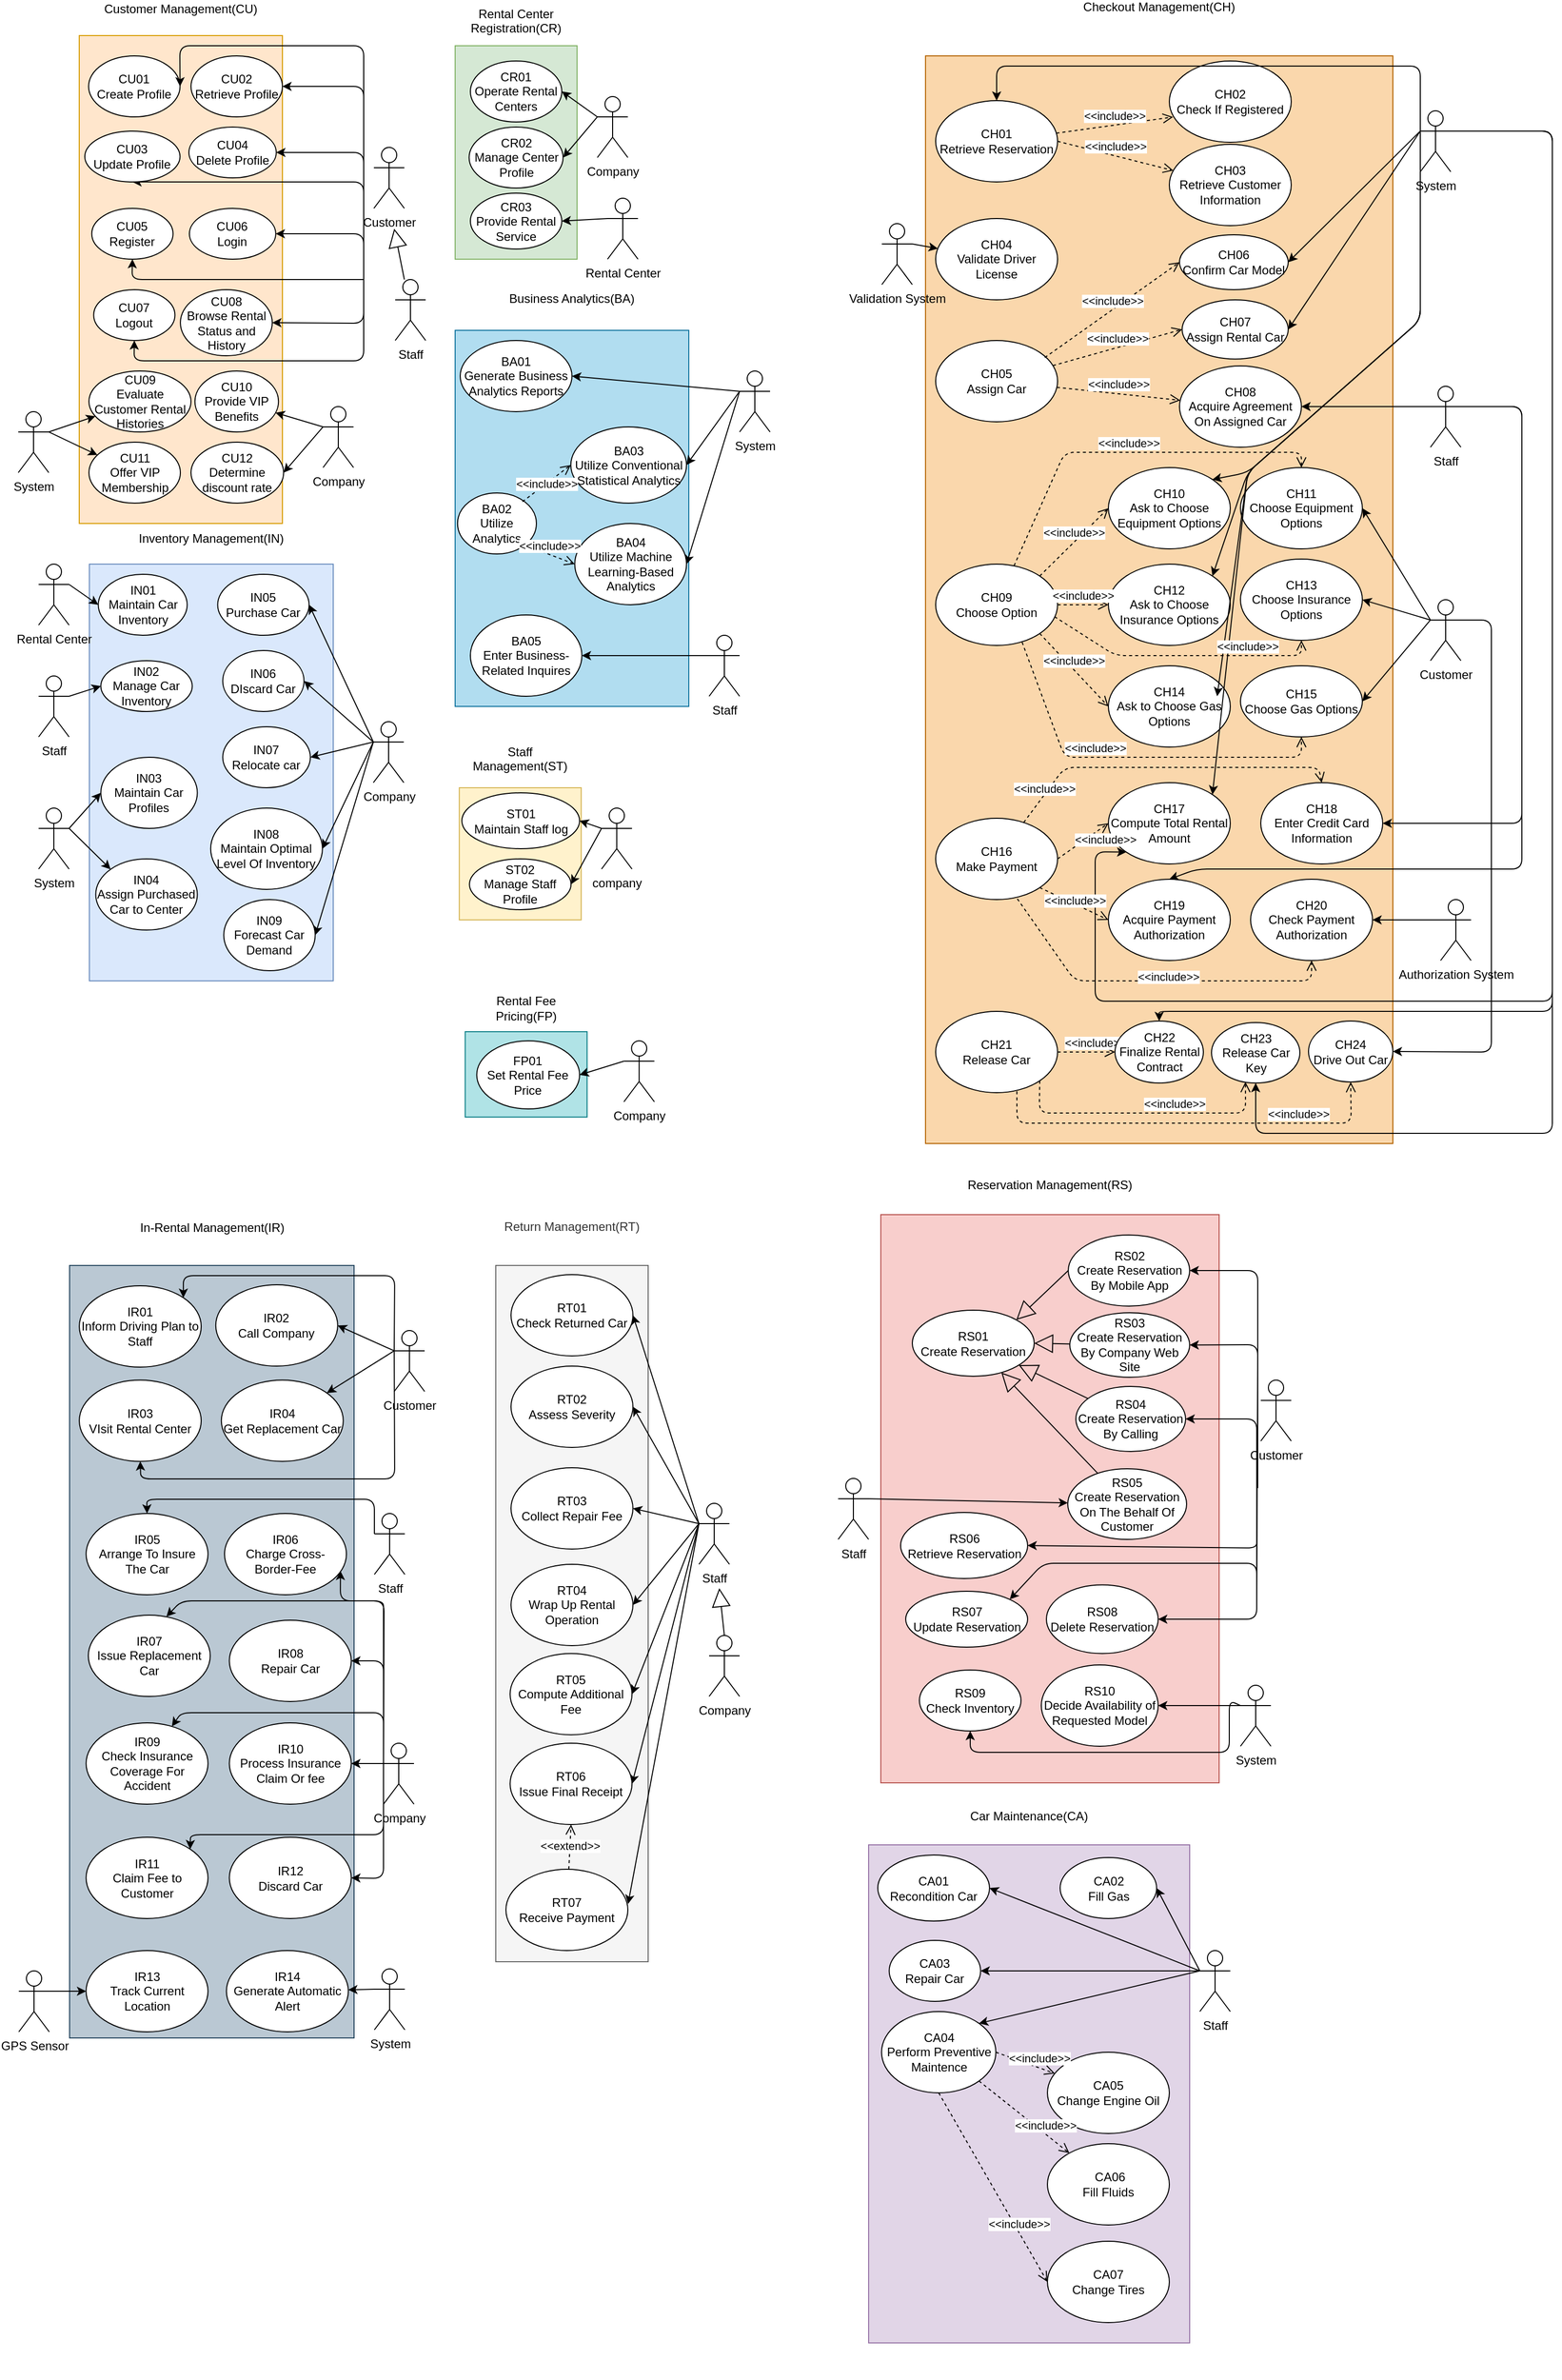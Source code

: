 <mxfile version="14.5.3" type="github">
  <diagram id="Ch1637PFDcGJ9tsF8iTc" name="Page-1">
    <mxGraphModel dx="586" dy="704" grid="1" gridSize="10" guides="1" tooltips="1" connect="1" arrows="1" fold="1" page="1" pageScale="1" pageWidth="827" pageHeight="1169" math="0" shadow="0">
      <root>
        <mxCell id="0" />
        <mxCell id="1" parent="0" />
        <mxCell id="YSGwhwxw-3woB6tkP7KU-5" value="Car Maintenance(CA)&lt;br&gt;&lt;br&gt;&lt;br&gt;&lt;br&gt;&lt;br&gt;&lt;br&gt;&lt;br&gt;&lt;br&gt;&lt;br&gt;&lt;br&gt;&lt;br&gt;&lt;br&gt;&lt;br&gt;&lt;br&gt;&lt;br&gt;&lt;br&gt;&lt;br&gt;&lt;br&gt;&lt;br&gt;&lt;br&gt;&lt;br&gt;&lt;br&gt;&lt;br&gt;&lt;br&gt;&lt;br&gt;&lt;br&gt;&lt;br&gt;&lt;br&gt;&lt;br&gt;&lt;br&gt;&lt;br&gt;&lt;br&gt;&lt;br&gt;&lt;br&gt;&lt;br&gt;&lt;br&gt;&lt;br&gt;&lt;br&gt;&lt;br&gt;" style="rounded=0;whiteSpace=wrap;html=1;fillColor=#e1d5e7;strokeColor=#9673a6;" vertex="1" parent="1">
          <mxGeometry x="867" y="1810" width="316" height="490" as="geometry" />
        </mxCell>
        <mxCell id="YSGwhwxw-3woB6tkP7KU-10" value="Reservation Management(RS)&lt;br&gt;&lt;br&gt;&lt;br&gt;&lt;br&gt;&lt;br&gt;&lt;br&gt;&lt;br&gt;&lt;br&gt;&lt;br&gt;&lt;br&gt;&lt;br&gt;&lt;br&gt;&lt;br&gt;&lt;br&gt;&lt;br&gt;&lt;br&gt;&lt;br&gt;&lt;br&gt;&lt;br&gt;&lt;br&gt;&lt;br&gt;&lt;br&gt;&lt;br&gt;&lt;br&gt;&lt;br&gt;&lt;br&gt;&lt;br&gt;&lt;br&gt;&lt;br&gt;&lt;br&gt;&lt;br&gt;&lt;br&gt;&lt;br&gt;&lt;br&gt;&lt;br&gt;&lt;br&gt;&lt;br&gt;&lt;br&gt;&lt;br&gt;&lt;br&gt;&lt;br&gt;&lt;br&gt;&lt;br&gt;&lt;br&gt;" style="rounded=0;whiteSpace=wrap;html=1;fillColor=#f8cecc;strokeColor=#b85450;" vertex="1" parent="1">
          <mxGeometry x="879" y="1190" width="333" height="559" as="geometry" />
        </mxCell>
        <mxCell id="YSGwhwxw-3woB6tkP7KU-11" value="Checkout Management(CH)&lt;br&gt;&lt;br&gt;&lt;br&gt;&lt;br&gt;&lt;br&gt;&lt;br&gt;&lt;br&gt;&lt;br&gt;&lt;br&gt;&lt;br&gt;&lt;br&gt;&lt;br&gt;&lt;br&gt;&lt;br&gt;&lt;br&gt;&lt;br&gt;&lt;br&gt;&lt;br&gt;&lt;br&gt;&lt;br&gt;&lt;br&gt;&lt;br&gt;&lt;br&gt;&lt;br&gt;&lt;br&gt;&lt;br&gt;&lt;br&gt;&lt;br&gt;&lt;br&gt;&lt;br&gt;&lt;br&gt;&lt;br&gt;&lt;br&gt;&lt;br&gt;&lt;br&gt;&lt;br&gt;&lt;br&gt;&lt;br&gt;&lt;br&gt;&lt;br&gt;&lt;br&gt;&lt;br&gt;&lt;br&gt;&lt;br&gt;&lt;br&gt;&lt;br&gt;&lt;br&gt;&lt;br&gt;&lt;br&gt;&lt;br&gt;&lt;br&gt;&lt;br&gt;&lt;br&gt;&lt;br&gt;&lt;br&gt;&lt;br&gt;&lt;br&gt;&lt;br&gt;&lt;br&gt;&lt;br&gt;&lt;br&gt;&lt;br&gt;&lt;br&gt;&lt;br&gt;&lt;br&gt;&lt;br&gt;&lt;br&gt;&lt;br&gt;&lt;br&gt;&lt;br&gt;&lt;br&gt;&lt;br&gt;&lt;br&gt;&lt;br&gt;&lt;br&gt;&lt;br&gt;&lt;br&gt;&lt;br&gt;&lt;br&gt;&lt;br&gt;&lt;br&gt;&lt;br&gt;" style="rounded=0;whiteSpace=wrap;html=1;fillColor=#fad7ac;strokeColor=#b46504;" vertex="1" parent="1">
          <mxGeometry x="923" y="50" width="460" height="1070" as="geometry" />
        </mxCell>
        <mxCell id="YSGwhwxw-3woB6tkP7KU-12" value="In-Rental Management(IR)&lt;br&gt;&lt;br&gt;&lt;br&gt;&lt;br&gt;&lt;br&gt;&lt;br&gt;&lt;br&gt;&lt;br&gt;&lt;br&gt;&lt;br&gt;&lt;br&gt;&lt;br&gt;&lt;br&gt;&lt;br&gt;&lt;br&gt;&lt;br&gt;&lt;br&gt;&lt;br&gt;&lt;br&gt;&lt;br&gt;&lt;br&gt;&lt;br&gt;&lt;br&gt;&lt;br&gt;&lt;br&gt;&lt;br&gt;&lt;br&gt;&lt;br&gt;&lt;br&gt;&lt;br&gt;&lt;br&gt;&lt;br&gt;&lt;br&gt;&lt;br&gt;&lt;br&gt;&lt;br&gt;&lt;br&gt;&lt;br&gt;&lt;br&gt;&lt;br&gt;&lt;br&gt;&lt;br&gt;&lt;br&gt;&lt;br&gt;&lt;br&gt;&lt;br&gt;&lt;br&gt;&lt;br&gt;&lt;br&gt;&lt;br&gt;&lt;br&gt;&lt;br&gt;&lt;br&gt;&lt;br&gt;&lt;br&gt;&lt;br&gt;&lt;br&gt;&lt;br&gt;&lt;br&gt;" style="rounded=0;whiteSpace=wrap;html=1;fillColor=#bac8d3;strokeColor=#23445d;" vertex="1" parent="1">
          <mxGeometry x="80.5" y="1240" width="280" height="760" as="geometry" />
        </mxCell>
        <mxCell id="YSGwhwxw-3woB6tkP7KU-13" value="Return Management(RT)&lt;br&gt;&lt;br&gt;&lt;br&gt;&lt;br&gt;&lt;br&gt;&lt;br&gt;&lt;br&gt;&lt;br&gt;&lt;br&gt;&lt;br&gt;&lt;br&gt;&lt;br&gt;&lt;br&gt;&lt;br&gt;&lt;br&gt;&lt;br&gt;&lt;br&gt;&lt;br&gt;&lt;br&gt;&lt;br&gt;&lt;br&gt;&lt;br&gt;&lt;br&gt;&lt;br&gt;&lt;br&gt;&lt;br&gt;&lt;br&gt;&lt;br&gt;&lt;br&gt;&lt;br&gt;&lt;br&gt;&lt;br&gt;&lt;br&gt;&lt;br&gt;&lt;br&gt;&lt;br&gt;&lt;br&gt;&lt;br&gt;&lt;br&gt;&lt;br&gt;&lt;br&gt;&lt;br&gt;&lt;br&gt;&lt;br&gt;&lt;br&gt;&lt;br&gt;&lt;br&gt;&lt;br&gt;&lt;br&gt;&lt;br&gt;&lt;br&gt;&lt;br&gt;&lt;br&gt;&lt;br&gt;" style="rounded=0;whiteSpace=wrap;html=1;fillColor=#f5f5f5;strokeColor=#666666;fontColor=#333333;" vertex="1" parent="1">
          <mxGeometry x="500" y="1240" width="150" height="685" as="geometry" />
        </mxCell>
        <mxCell id="YSGwhwxw-3woB6tkP7KU-1" value="Customer Management(CU)&lt;br&gt;&lt;br&gt;&lt;br&gt;&lt;br&gt;&lt;br&gt;&lt;br&gt;&lt;br&gt;&lt;br&gt;&lt;br&gt;&lt;br&gt;&lt;br&gt;&lt;br&gt;&lt;br&gt;&lt;br&gt;&lt;br&gt;&lt;br&gt;&lt;br&gt;&lt;br&gt;&lt;br&gt;&lt;br&gt;&lt;br&gt;&lt;br&gt;&lt;br&gt;&lt;br&gt;&lt;br&gt;&lt;br&gt;&lt;br&gt;&lt;br&gt;&lt;br&gt;&lt;br&gt;&lt;br&gt;&lt;br&gt;&lt;br&gt;&lt;br&gt;&lt;br&gt;&lt;br&gt;&lt;br&gt;&lt;br&gt;" style="rounded=0;whiteSpace=wrap;html=1;fillColor=#ffe6cc;strokeColor=#d79b00;" vertex="1" parent="1">
          <mxGeometry x="90" y="30" width="200" height="480" as="geometry" />
        </mxCell>
        <mxCell id="ZMjhcFaEy5l6LrEc5Clf-3" value="CU06&lt;br&gt;Login" style="ellipse;whiteSpace=wrap;html=1;" parent="1" vertex="1">
          <mxGeometry x="198.43" y="200" width="85" height="50" as="geometry" />
        </mxCell>
        <mxCell id="59R5U_6tuIp_a5nb5cDT-1" value="CU01&lt;br&gt;Create Profile" style="ellipse;whiteSpace=wrap;html=1;" parent="1" vertex="1">
          <mxGeometry x="99.22" y="50" width="90" height="60" as="geometry" />
        </mxCell>
        <mxCell id="YSGwhwxw-3woB6tkP7KU-16" value="Company" style="shape=umlActor;verticalLabelPosition=bottom;verticalAlign=top;html=1;outlineConnect=0;" vertex="1" parent="1">
          <mxGeometry x="330" y="395" width="30" height="60" as="geometry" />
        </mxCell>
        <mxCell id="YSGwhwxw-3woB6tkP7KU-19" value="" style="endArrow=classic;html=1;entryX=1;entryY=0.5;entryDx=0;entryDy=0;" edge="1" parent="1" target="59R5U_6tuIp_a5nb5cDT-1">
          <mxGeometry x="20" y="30" width="50" height="50" as="geometry">
            <mxPoint x="370" y="270" as="sourcePoint" />
            <mxPoint x="340" y="250" as="targetPoint" />
            <Array as="points">
              <mxPoint x="370" y="40" />
              <mxPoint x="189" y="40" />
            </Array>
          </mxGeometry>
        </mxCell>
        <mxCell id="YSGwhwxw-3woB6tkP7KU-20" value="" style="endArrow=classic;html=1;entryX=0.5;entryY=1;entryDx=0;entryDy=0;" edge="1" parent="1" target="YSGwhwxw-3woB6tkP7KU-38">
          <mxGeometry x="20" y="30" width="50" height="50" as="geometry">
            <mxPoint x="370" y="260" as="sourcePoint" />
            <mxPoint x="340" y="250" as="targetPoint" />
            <Array as="points">
              <mxPoint x="370" y="174" />
            </Array>
          </mxGeometry>
        </mxCell>
        <mxCell id="YSGwhwxw-3woB6tkP7KU-23" value="" style="endArrow=classic;html=1;" edge="1" parent="1" target="ZMjhcFaEy5l6LrEc5Clf-3">
          <mxGeometry x="20" y="30" width="50" height="50" as="geometry">
            <mxPoint x="370" y="260" as="sourcePoint" />
            <mxPoint x="340" y="230" as="targetPoint" />
            <Array as="points">
              <mxPoint x="370" y="225" />
            </Array>
          </mxGeometry>
        </mxCell>
        <mxCell id="YSGwhwxw-3woB6tkP7KU-25" value="System" style="shape=umlActor;verticalLabelPosition=bottom;verticalAlign=top;html=1;outlineConnect=0;" vertex="1" parent="1">
          <mxGeometry x="30" y="400" width="30" height="60" as="geometry" />
        </mxCell>
        <mxCell id="YSGwhwxw-3woB6tkP7KU-27" value="CU09&lt;br&gt;Evaluate Customer Rental Histories" style="ellipse;whiteSpace=wrap;html=1;" vertex="1" parent="1">
          <mxGeometry x="99.55" y="360" width="100.45" height="60" as="geometry" />
        </mxCell>
        <mxCell id="YSGwhwxw-3woB6tkP7KU-29" value="CU11&lt;br&gt;Offer VIP Membership" style="ellipse;whiteSpace=wrap;html=1;" vertex="1" parent="1">
          <mxGeometry x="99.55" y="430" width="90" height="60" as="geometry" />
        </mxCell>
        <mxCell id="YSGwhwxw-3woB6tkP7KU-31" value="CU10&lt;br&gt;Provide VIP Benefits" style="ellipse;whiteSpace=wrap;html=1;" vertex="1" parent="1">
          <mxGeometry x="203.88" y="360" width="82.25" height="60" as="geometry" />
        </mxCell>
        <mxCell id="YSGwhwxw-3woB6tkP7KU-32" value="CU12&lt;br&gt;Determine discount rate" style="ellipse;whiteSpace=wrap;html=1;" vertex="1" parent="1">
          <mxGeometry x="200" y="430" width="91.18" height="60" as="geometry" />
        </mxCell>
        <mxCell id="YSGwhwxw-3woB6tkP7KU-38" value="CU03&lt;br&gt;Update Profile" style="ellipse;whiteSpace=wrap;html=1;" vertex="1" parent="1">
          <mxGeometry x="95.47" y="124" width="93.75" height="50" as="geometry" />
        </mxCell>
        <mxCell id="YSGwhwxw-3woB6tkP7KU-39" value="CU02&lt;br&gt;Retrieve Profile" style="ellipse;whiteSpace=wrap;html=1;" vertex="1" parent="1">
          <mxGeometry x="200" y="50" width="90" height="60" as="geometry" />
        </mxCell>
        <mxCell id="YSGwhwxw-3woB6tkP7KU-41" value="" style="endArrow=classic;html=1;entryX=1;entryY=0.5;entryDx=0;entryDy=0;" edge="1" parent="1" target="YSGwhwxw-3woB6tkP7KU-39">
          <mxGeometry x="20" y="30" width="50" height="50" as="geometry">
            <mxPoint x="370" y="260" as="sourcePoint" />
            <mxPoint x="290" y="350" as="targetPoint" />
            <Array as="points">
              <mxPoint x="370" y="80" />
            </Array>
          </mxGeometry>
        </mxCell>
        <mxCell id="YSGwhwxw-3woB6tkP7KU-49" value="CU05&lt;br&gt;Register" style="ellipse;whiteSpace=wrap;html=1;" vertex="1" parent="1">
          <mxGeometry x="102.34" y="200" width="80" height="50" as="geometry" />
        </mxCell>
        <mxCell id="YSGwhwxw-3woB6tkP7KU-50" value="" style="endArrow=classic;html=1;entryX=0.5;entryY=1;entryDx=0;entryDy=0;" edge="1" parent="1" target="YSGwhwxw-3woB6tkP7KU-49">
          <mxGeometry x="20" y="30" width="50" height="50" as="geometry">
            <mxPoint x="370" y="270" as="sourcePoint" />
            <mxPoint x="220" y="380" as="targetPoint" />
            <Array as="points">
              <mxPoint x="142" y="270" />
            </Array>
          </mxGeometry>
        </mxCell>
        <mxCell id="YSGwhwxw-3woB6tkP7KU-40" value="CU04&lt;br&gt;Delete Profile" style="ellipse;whiteSpace=wrap;html=1;" vertex="1" parent="1">
          <mxGeometry x="197.93" y="120" width="86" height="50" as="geometry" />
        </mxCell>
        <mxCell id="YSGwhwxw-3woB6tkP7KU-58" value="" style="endArrow=classic;html=1;entryX=1;entryY=0.5;entryDx=0;entryDy=0;" edge="1" parent="1" target="YSGwhwxw-3woB6tkP7KU-40">
          <mxGeometry x="20" y="30" width="50" height="50" as="geometry">
            <mxPoint x="370" y="260" as="sourcePoint" />
            <mxPoint x="195" y="80" as="targetPoint" />
            <Array as="points">
              <mxPoint x="370" y="145" />
            </Array>
          </mxGeometry>
        </mxCell>
        <mxCell id="YSGwhwxw-3woB6tkP7KU-28" value="" style="endArrow=classic;html=1;exitX=1;exitY=0.333;exitDx=0;exitDy=0;exitPerimeter=0;" edge="1" parent="1" source="YSGwhwxw-3woB6tkP7KU-25" target="YSGwhwxw-3woB6tkP7KU-27">
          <mxGeometry x="20" y="30" width="50" height="50" as="geometry">
            <mxPoint x="340" y="400" as="sourcePoint" />
            <mxPoint x="390" y="350" as="targetPoint" />
          </mxGeometry>
        </mxCell>
        <mxCell id="YSGwhwxw-3woB6tkP7KU-30" value="" style="endArrow=classic;html=1;exitX=1;exitY=0.333;exitDx=0;exitDy=0;exitPerimeter=0;" edge="1" parent="1" source="YSGwhwxw-3woB6tkP7KU-25" target="YSGwhwxw-3woB6tkP7KU-29">
          <mxGeometry x="20" y="30" width="50" height="50" as="geometry">
            <mxPoint x="340" y="390" as="sourcePoint" />
            <mxPoint x="390" y="340" as="targetPoint" />
          </mxGeometry>
        </mxCell>
        <mxCell id="YSGwhwxw-3woB6tkP7KU-35" value="" style="endArrow=classic;html=1;exitX=0;exitY=0.333;exitDx=0;exitDy=0;exitPerimeter=0;" edge="1" parent="1" source="YSGwhwxw-3woB6tkP7KU-16" target="YSGwhwxw-3woB6tkP7KU-31">
          <mxGeometry x="20" y="30" width="50" height="50" as="geometry">
            <mxPoint x="340" y="490" as="sourcePoint" />
            <mxPoint x="390" y="440" as="targetPoint" />
          </mxGeometry>
        </mxCell>
        <mxCell id="YSGwhwxw-3woB6tkP7KU-34" value="" style="endArrow=classic;html=1;exitX=0;exitY=0.333;exitDx=0;exitDy=0;exitPerimeter=0;entryX=1;entryY=0.5;entryDx=0;entryDy=0;" edge="1" parent="1" source="YSGwhwxw-3woB6tkP7KU-16" target="YSGwhwxw-3woB6tkP7KU-32">
          <mxGeometry x="20" y="30" width="50" height="50" as="geometry">
            <mxPoint x="340" y="490" as="sourcePoint" />
            <mxPoint x="390" y="440" as="targetPoint" />
          </mxGeometry>
        </mxCell>
        <mxCell id="YSGwhwxw-3woB6tkP7KU-48" value="CU07&lt;br&gt;Logout" style="ellipse;whiteSpace=wrap;html=1;" vertex="1" parent="1">
          <mxGeometry x="104.22" y="280" width="80" height="50" as="geometry" />
        </mxCell>
        <mxCell id="YSGwhwxw-3woB6tkP7KU-178" value="" style="endArrow=classic;html=1;entryX=1;entryY=0.5;entryDx=0;entryDy=0;" edge="1" parent="1" target="YSGwhwxw-3woB6tkP7KU-429">
          <mxGeometry x="20" y="30" width="50" height="50" as="geometry">
            <mxPoint x="370" y="260" as="sourcePoint" />
            <mxPoint x="142.34" y="250" as="targetPoint" />
            <Array as="points">
              <mxPoint x="370" y="313" />
            </Array>
          </mxGeometry>
        </mxCell>
        <mxCell id="YSGwhwxw-3woB6tkP7KU-180" value="" style="group" vertex="1" connectable="0" parent="1">
          <mxGeometry x="369" y="240" width="51" height="190" as="geometry" />
        </mxCell>
        <mxCell id="lbFrzFmiNFH-D7Q5NcqL-1" value="Customer" style="shape=umlActor;verticalLabelPosition=bottom;verticalAlign=top;html=1;outlineConnect=0;" parent="YSGwhwxw-3woB6tkP7KU-180" vertex="1">
          <mxGeometry x="11" y="-100" width="30" height="60" as="geometry" />
        </mxCell>
        <mxCell id="lbFrzFmiNFH-D7Q5NcqL-2" value="Staff" style="shape=umlActor;verticalLabelPosition=bottom;verticalAlign=top;html=1;outlineConnect=0;" parent="YSGwhwxw-3woB6tkP7KU-180" vertex="1">
          <mxGeometry x="32" y="30" width="30" height="60" as="geometry" />
        </mxCell>
        <mxCell id="YSGwhwxw-3woB6tkP7KU-44" value="" style="endArrow=block;endSize=16;endFill=0;html=1;" edge="1" parent="YSGwhwxw-3woB6tkP7KU-180" source="lbFrzFmiNFH-D7Q5NcqL-2">
          <mxGeometry x="-338" y="-310" width="160" as="geometry">
            <mxPoint x="-248" y="30" as="sourcePoint" />
            <mxPoint x="31" y="-20" as="targetPoint" />
            <mxPoint x="-2" y="20" as="offset" />
          </mxGeometry>
        </mxCell>
        <mxCell id="YSGwhwxw-3woB6tkP7KU-168" value="RS06&lt;br&gt;Retrieve Reservation" style="ellipse;whiteSpace=wrap;html=1;" vertex="1" parent="1">
          <mxGeometry x="898.5" y="1483" width="125" height="65" as="geometry" />
        </mxCell>
        <mxCell id="YSGwhwxw-3woB6tkP7KU-169" value="RS01&lt;br&gt;Create Reservation" style="ellipse;whiteSpace=wrap;html=1;" vertex="1" parent="1">
          <mxGeometry x="910" y="1284" width="120" height="65" as="geometry" />
        </mxCell>
        <mxCell id="YSGwhwxw-3woB6tkP7KU-167" value="RS07&lt;br&gt;Update Reservation" style="ellipse;whiteSpace=wrap;html=1;" vertex="1" parent="1">
          <mxGeometry x="903.5" y="1560.5" width="120" height="55" as="geometry" />
        </mxCell>
        <mxCell id="YSGwhwxw-3woB6tkP7KU-4" value="Inventory Management(IN)&lt;br&gt;&lt;br&gt;&lt;br&gt;&lt;br&gt;&lt;br&gt;&lt;br&gt;&lt;br&gt;&lt;br&gt;&lt;br&gt;&lt;br&gt;&lt;br&gt;&lt;br&gt;&lt;br&gt;&lt;br&gt;&lt;br&gt;&lt;br&gt;&lt;br&gt;&lt;br&gt;&lt;br&gt;&lt;br&gt;&lt;br&gt;&lt;br&gt;&lt;br&gt;&lt;br&gt;&lt;br&gt;&lt;br&gt;&lt;br&gt;&lt;br&gt;&lt;br&gt;&lt;br&gt;&lt;br&gt;&lt;br&gt;&lt;br&gt;" style="rounded=0;whiteSpace=wrap;html=1;fillColor=#dae8fc;strokeColor=#6c8ebf;" vertex="1" parent="1">
          <mxGeometry x="100" y="550" width="240" height="410" as="geometry" />
        </mxCell>
        <mxCell id="YSGwhwxw-3woB6tkP7KU-98" value="Company" style="shape=umlActor;verticalLabelPosition=bottom;verticalAlign=top;html=1;outlineConnect=0;" vertex="1" parent="1">
          <mxGeometry x="379.5" y="705" width="30" height="60" as="geometry" />
        </mxCell>
        <mxCell id="YSGwhwxw-3woB6tkP7KU-99" value="System" style="shape=umlActor;verticalLabelPosition=bottom;verticalAlign=top;html=1;outlineConnect=0;" vertex="1" parent="1">
          <mxGeometry x="50" y="790" width="30" height="60" as="geometry" />
        </mxCell>
        <mxCell id="YSGwhwxw-3woB6tkP7KU-100" value="Staff" style="shape=umlActor;verticalLabelPosition=bottom;verticalAlign=top;html=1;outlineConnect=0;" vertex="1" parent="1">
          <mxGeometry x="50" y="660" width="30" height="60" as="geometry" />
        </mxCell>
        <mxCell id="YSGwhwxw-3woB6tkP7KU-101" value="IN09&lt;br&gt;Forecast Car Demand" style="ellipse;whiteSpace=wrap;html=1;" vertex="1" parent="1">
          <mxGeometry x="232.25" y="880" width="90" height="70" as="geometry" />
        </mxCell>
        <mxCell id="YSGwhwxw-3woB6tkP7KU-102" value="IN08&lt;br&gt;Maintain Optimal Level Of Inventory" style="ellipse;whiteSpace=wrap;html=1;" vertex="1" parent="1">
          <mxGeometry x="219.38" y="790" width="110" height="80" as="geometry" />
        </mxCell>
        <mxCell id="YSGwhwxw-3woB6tkP7KU-103" value="IN07&lt;br&gt;Relocate car" style="ellipse;whiteSpace=wrap;html=1;" vertex="1" parent="1">
          <mxGeometry x="231.25" y="710" width="86.25" height="60" as="geometry" />
        </mxCell>
        <mxCell id="YSGwhwxw-3woB6tkP7KU-104" value="IN06&lt;br&gt;DIscard Car" style="ellipse;whiteSpace=wrap;html=1;" vertex="1" parent="1">
          <mxGeometry x="231.25" y="635" width="80" height="60" as="geometry" />
        </mxCell>
        <mxCell id="YSGwhwxw-3woB6tkP7KU-105" value="IN05&lt;br&gt;Purchase Car" style="ellipse;whiteSpace=wrap;html=1;" vertex="1" parent="1">
          <mxGeometry x="226.25" y="560" width="90" height="60" as="geometry" />
        </mxCell>
        <mxCell id="YSGwhwxw-3woB6tkP7KU-106" value="IN04&lt;br&gt;Assign Purchased Car to Center" style="ellipse;whiteSpace=wrap;html=1;" vertex="1" parent="1">
          <mxGeometry x="106.25" y="840" width="100" height="70" as="geometry" />
        </mxCell>
        <mxCell id="YSGwhwxw-3woB6tkP7KU-107" value="IN03&lt;br&gt;Maintain Car Profiles" style="ellipse;whiteSpace=wrap;html=1;" vertex="1" parent="1">
          <mxGeometry x="111.25" y="740" width="95" height="70" as="geometry" />
        </mxCell>
        <mxCell id="YSGwhwxw-3woB6tkP7KU-108" value="IN02&lt;br&gt;Manage Car Inventory" style="ellipse;whiteSpace=wrap;html=1;" vertex="1" parent="1">
          <mxGeometry x="111.25" y="645" width="90" height="50" as="geometry" />
        </mxCell>
        <mxCell id="YSGwhwxw-3woB6tkP7KU-109" value="Rental Center" style="shape=umlActor;verticalLabelPosition=bottom;verticalAlign=top;html=1;outlineConnect=0;" vertex="1" parent="1">
          <mxGeometry x="50" y="550" width="30" height="60" as="geometry" />
        </mxCell>
        <mxCell id="YSGwhwxw-3woB6tkP7KU-87" value="IN01&lt;br&gt;Maintain Car Inventory" style="ellipse;whiteSpace=wrap;html=1;" vertex="1" parent="1">
          <mxGeometry x="108.75" y="560" width="87.5" height="60" as="geometry" />
        </mxCell>
        <mxCell id="YSGwhwxw-3woB6tkP7KU-120" style="edgeStyle=orthogonalEdgeStyle;rounded=0;orthogonalLoop=1;jettySize=auto;html=1;exitX=0.5;exitY=1;exitDx=0;exitDy=0;" edge="1" parent="1" source="YSGwhwxw-3woB6tkP7KU-101" target="YSGwhwxw-3woB6tkP7KU-101">
          <mxGeometry x="50" y="550" as="geometry" />
        </mxCell>
        <mxCell id="YSGwhwxw-3woB6tkP7KU-121" value="" style="endArrow=classic;html=1;entryX=1;entryY=0.5;entryDx=0;entryDy=0;exitX=0;exitY=0.333;exitDx=0;exitDy=0;exitPerimeter=0;" edge="1" parent="1" source="YSGwhwxw-3woB6tkP7KU-98" target="YSGwhwxw-3woB6tkP7KU-101">
          <mxGeometry x="50" y="550" width="50" height="50" as="geometry">
            <mxPoint x="700" y="1370" as="sourcePoint" />
            <mxPoint x="750" y="1320" as="targetPoint" />
          </mxGeometry>
        </mxCell>
        <mxCell id="YSGwhwxw-3woB6tkP7KU-122" value="" style="endArrow=classic;html=1;entryX=1;entryY=0.5;entryDx=0;entryDy=0;exitX=0;exitY=0.333;exitDx=0;exitDy=0;exitPerimeter=0;" edge="1" parent="1" source="YSGwhwxw-3woB6tkP7KU-98" target="YSGwhwxw-3woB6tkP7KU-102">
          <mxGeometry x="50" y="550" width="50" height="50" as="geometry">
            <mxPoint x="940" y="1340" as="sourcePoint" />
            <mxPoint x="750" y="1320" as="targetPoint" />
          </mxGeometry>
        </mxCell>
        <mxCell id="YSGwhwxw-3woB6tkP7KU-123" value="" style="endArrow=classic;html=1;entryX=1;entryY=0.5;entryDx=0;entryDy=0;exitX=0;exitY=0.333;exitDx=0;exitDy=0;exitPerimeter=0;" edge="1" parent="1" source="YSGwhwxw-3woB6tkP7KU-98" target="YSGwhwxw-3woB6tkP7KU-103">
          <mxGeometry x="50" y="550" width="50" height="50" as="geometry">
            <mxPoint x="700" y="1370" as="sourcePoint" />
            <mxPoint x="750" y="1320" as="targetPoint" />
          </mxGeometry>
        </mxCell>
        <mxCell id="YSGwhwxw-3woB6tkP7KU-124" value="" style="endArrow=classic;html=1;entryX=1;entryY=0.5;entryDx=0;entryDy=0;exitX=0;exitY=0.333;exitDx=0;exitDy=0;exitPerimeter=0;" edge="1" parent="1" source="YSGwhwxw-3woB6tkP7KU-98" target="YSGwhwxw-3woB6tkP7KU-104">
          <mxGeometry x="50" y="550" width="50" height="50" as="geometry">
            <mxPoint x="700" y="1370" as="sourcePoint" />
            <mxPoint x="750" y="1320" as="targetPoint" />
          </mxGeometry>
        </mxCell>
        <mxCell id="YSGwhwxw-3woB6tkP7KU-125" value="" style="endArrow=classic;html=1;entryX=1;entryY=0.5;entryDx=0;entryDy=0;exitX=0;exitY=0.333;exitDx=0;exitDy=0;exitPerimeter=0;" edge="1" parent="1" source="YSGwhwxw-3woB6tkP7KU-98" target="YSGwhwxw-3woB6tkP7KU-105">
          <mxGeometry x="50" y="550" width="50" height="50" as="geometry">
            <mxPoint x="700" y="1370" as="sourcePoint" />
            <mxPoint x="750" y="1320" as="targetPoint" />
          </mxGeometry>
        </mxCell>
        <mxCell id="YSGwhwxw-3woB6tkP7KU-118" value="" style="endArrow=classic;html=1;exitX=1;exitY=0.333;exitDx=0;exitDy=0;exitPerimeter=0;entryX=0;entryY=0;entryDx=0;entryDy=0;" edge="1" parent="1" source="YSGwhwxw-3woB6tkP7KU-99" target="YSGwhwxw-3woB6tkP7KU-106">
          <mxGeometry x="50" y="550" width="50" height="50" as="geometry">
            <mxPoint x="700" y="1470" as="sourcePoint" />
            <mxPoint x="750" y="1420" as="targetPoint" />
          </mxGeometry>
        </mxCell>
        <mxCell id="YSGwhwxw-3woB6tkP7KU-119" value="" style="endArrow=classic;html=1;exitX=1;exitY=0.333;exitDx=0;exitDy=0;exitPerimeter=0;entryX=0;entryY=0.5;entryDx=0;entryDy=0;" edge="1" parent="1" source="YSGwhwxw-3woB6tkP7KU-99" target="YSGwhwxw-3woB6tkP7KU-107">
          <mxGeometry x="50" y="550" width="50" height="50" as="geometry">
            <mxPoint x="700" y="1470" as="sourcePoint" />
            <mxPoint x="750" y="1420" as="targetPoint" />
          </mxGeometry>
        </mxCell>
        <mxCell id="YSGwhwxw-3woB6tkP7KU-116" value="" style="endArrow=classic;html=1;exitX=1;exitY=0.333;exitDx=0;exitDy=0;exitPerimeter=0;entryX=0;entryY=0.5;entryDx=0;entryDy=0;" edge="1" parent="1" source="YSGwhwxw-3woB6tkP7KU-100" target="YSGwhwxw-3woB6tkP7KU-108">
          <mxGeometry x="50" y="550" width="50" height="50" as="geometry">
            <mxPoint x="700" y="1470" as="sourcePoint" />
            <mxPoint x="750" y="1420" as="targetPoint" />
          </mxGeometry>
        </mxCell>
        <mxCell id="YSGwhwxw-3woB6tkP7KU-117" value="" style="endArrow=classic;html=1;exitX=1;exitY=0.333;exitDx=0;exitDy=0;exitPerimeter=0;entryX=0;entryY=0.5;entryDx=0;entryDy=0;" edge="1" parent="1" source="YSGwhwxw-3woB6tkP7KU-109" target="YSGwhwxw-3woB6tkP7KU-87">
          <mxGeometry x="50" y="550" width="50" height="50" as="geometry">
            <mxPoint x="700" y="1470" as="sourcePoint" />
            <mxPoint x="750" y="1420" as="targetPoint" />
          </mxGeometry>
        </mxCell>
        <mxCell id="YSGwhwxw-3woB6tkP7KU-166" value="RS08&lt;br&gt;Delete Reservation" style="ellipse;whiteSpace=wrap;html=1;" vertex="1" parent="1">
          <mxGeometry x="1042" y="1554.25" width="110" height="67.5" as="geometry" />
        </mxCell>
        <mxCell id="YSGwhwxw-3woB6tkP7KU-190" value="RS09&lt;br&gt;Check Inventory" style="ellipse;whiteSpace=wrap;html=1;" vertex="1" parent="1">
          <mxGeometry x="917" y="1638" width="100" height="60" as="geometry" />
        </mxCell>
        <mxCell id="YSGwhwxw-3woB6tkP7KU-191" value="RS10&lt;br&gt;Decide Availability of Requested Model" style="ellipse;whiteSpace=wrap;html=1;" vertex="1" parent="1">
          <mxGeometry x="1037" y="1633" width="115" height="80" as="geometry" />
        </mxCell>
        <mxCell id="YSGwhwxw-3woB6tkP7KU-193" value="System" style="shape=umlActor;verticalLabelPosition=bottom;verticalAlign=top;html=1;outlineConnect=0;" vertex="1" parent="1">
          <mxGeometry x="1233" y="1653" width="30" height="60" as="geometry" />
        </mxCell>
        <mxCell id="YSGwhwxw-3woB6tkP7KU-200" value="" style="endArrow=classic;html=1;entryX=0.5;entryY=1;entryDx=0;entryDy=0;exitX=0;exitY=0.333;exitDx=0;exitDy=0;exitPerimeter=0;" edge="1" parent="1" source="YSGwhwxw-3woB6tkP7KU-193" target="YSGwhwxw-3woB6tkP7KU-190">
          <mxGeometry width="50" height="50" relative="1" as="geometry">
            <mxPoint x="1222" y="1668" as="sourcePoint" />
            <mxPoint x="1162" y="1543" as="targetPoint" />
            <Array as="points">
              <mxPoint x="1222" y="1668" />
              <mxPoint x="1222" y="1719" />
              <mxPoint x="967" y="1719" />
            </Array>
          </mxGeometry>
        </mxCell>
        <mxCell id="YSGwhwxw-3woB6tkP7KU-201" value="" style="endArrow=classic;html=1;entryX=1;entryY=0.5;entryDx=0;entryDy=0;exitX=0;exitY=0.333;exitDx=0;exitDy=0;exitPerimeter=0;" edge="1" parent="1" source="YSGwhwxw-3woB6tkP7KU-193" target="YSGwhwxw-3woB6tkP7KU-191">
          <mxGeometry width="50" height="50" relative="1" as="geometry">
            <mxPoint x="1112" y="1593" as="sourcePoint" />
            <mxPoint x="1162" y="1543" as="targetPoint" />
          </mxGeometry>
        </mxCell>
        <mxCell id="YSGwhwxw-3woB6tkP7KU-216" value="" style="endArrow=classic;html=1;entryX=1;entryY=0.5;entryDx=0;entryDy=0;" edge="1" parent="1" target="YSGwhwxw-3woB6tkP7KU-334">
          <mxGeometry x="899" y="1334" width="50" height="50" as="geometry">
            <mxPoint x="1249" y="1574" as="sourcePoint" />
            <mxPoint x="1068" y="1363" as="targetPoint" />
            <Array as="points">
              <mxPoint x="1250" y="1330" />
              <mxPoint x="1250" y="1245" />
            </Array>
          </mxGeometry>
        </mxCell>
        <mxCell id="YSGwhwxw-3woB6tkP7KU-218" value="" style="endArrow=classic;html=1;entryX=1;entryY=0.5;entryDx=0;entryDy=0;" edge="1" parent="1" target="YSGwhwxw-3woB6tkP7KU-168">
          <mxGeometry x="899" y="1334" width="50" height="50" as="geometry">
            <mxPoint x="1249" y="1564" as="sourcePoint" />
            <mxPoint x="1162.43" y="1529" as="targetPoint" />
            <Array as="points">
              <mxPoint x="1249" y="1499" />
              <mxPoint x="1249" y="1518" />
            </Array>
          </mxGeometry>
        </mxCell>
        <mxCell id="YSGwhwxw-3woB6tkP7KU-219" value="" style="endArrow=classic;html=1;entryX=1;entryY=0.5;entryDx=0;entryDy=0;" edge="1" parent="1" target="YSGwhwxw-3woB6tkP7KU-335">
          <mxGeometry x="899" y="1334" width="50" height="50" as="geometry">
            <mxPoint x="1249" y="1564" as="sourcePoint" />
            <mxPoint x="1212" y="1384" as="targetPoint" />
            <Array as="points">
              <mxPoint x="1249" y="1391" />
            </Array>
          </mxGeometry>
        </mxCell>
        <mxCell id="YSGwhwxw-3woB6tkP7KU-221" value="" style="endArrow=classic;html=1;" edge="1" parent="1" target="YSGwhwxw-3woB6tkP7KU-166">
          <mxGeometry x="899" y="1334" width="50" height="50" as="geometry">
            <mxPoint x="1249" y="1564" as="sourcePoint" />
            <mxPoint x="1192" y="1449" as="targetPoint" />
            <Array as="points">
              <mxPoint x="1249" y="1463" />
              <mxPoint x="1249" y="1588" />
            </Array>
          </mxGeometry>
        </mxCell>
        <mxCell id="YSGwhwxw-3woB6tkP7KU-222" value="" style="endArrow=classic;html=1;entryX=1;entryY=0;entryDx=0;entryDy=0;" edge="1" parent="1" target="YSGwhwxw-3woB6tkP7KU-167">
          <mxGeometry x="899" y="1334" width="50" height="50" as="geometry">
            <mxPoint x="1249" y="1564" as="sourcePoint" />
            <mxPoint x="1063.22" y="1609" as="targetPoint" />
            <Array as="points">
              <mxPoint x="1249" y="1533" />
              <mxPoint x="1189" y="1533" />
              <mxPoint x="1039" y="1533" />
            </Array>
          </mxGeometry>
        </mxCell>
        <mxCell id="YSGwhwxw-3woB6tkP7KU-204" value="Customer" style="shape=umlActor;verticalLabelPosition=bottom;verticalAlign=top;html=1;outlineConnect=0;" vertex="1" parent="1">
          <mxGeometry x="1253" y="1352.75" width="30" height="60" as="geometry" />
        </mxCell>
        <mxCell id="YSGwhwxw-3woB6tkP7KU-205" value="Staff" style="shape=umlActor;verticalLabelPosition=bottom;verticalAlign=top;html=1;outlineConnect=0;" vertex="1" parent="1">
          <mxGeometry x="837" y="1449.5" width="30" height="60" as="geometry" />
        </mxCell>
        <mxCell id="YSGwhwxw-3woB6tkP7KU-224" value="CH17&lt;br&gt;Compute Total Rental Amount" style="ellipse;whiteSpace=wrap;html=1;" vertex="1" parent="1">
          <mxGeometry x="1103" y="765" width="120" height="80" as="geometry" />
        </mxCell>
        <mxCell id="YSGwhwxw-3woB6tkP7KU-228" value="CH06&lt;br&gt;Confirm Car Model" style="ellipse;whiteSpace=wrap;html=1;" vertex="1" parent="1">
          <mxGeometry x="1173" y="226" width="107" height="54" as="geometry" />
        </mxCell>
        <mxCell id="YSGwhwxw-3woB6tkP7KU-229" value="CH04&lt;br&gt;Validate Driver License" style="ellipse;whiteSpace=wrap;html=1;" vertex="1" parent="1">
          <mxGeometry x="933" y="210" width="120" height="80" as="geometry" />
        </mxCell>
        <mxCell id="YSGwhwxw-3woB6tkP7KU-230" value="CH03&lt;br&gt;Retrieve Customer Information" style="ellipse;whiteSpace=wrap;html=1;" vertex="1" parent="1">
          <mxGeometry x="1163" y="137" width="120" height="80" as="geometry" />
        </mxCell>
        <mxCell id="YSGwhwxw-3woB6tkP7KU-231" value="CH02&lt;br&gt;Check If Registered" style="ellipse;whiteSpace=wrap;html=1;" vertex="1" parent="1">
          <mxGeometry x="1163" y="55" width="120" height="80" as="geometry" />
        </mxCell>
        <mxCell id="YSGwhwxw-3woB6tkP7KU-234" value="CH18&lt;br&gt;Enter Credit Card Information" style="ellipse;whiteSpace=wrap;html=1;" vertex="1" parent="1">
          <mxGeometry x="1253" y="765" width="120" height="80" as="geometry" />
        </mxCell>
        <mxCell id="YSGwhwxw-3woB6tkP7KU-236" value="CH20&lt;br&gt;Check Payment Authorization" style="ellipse;whiteSpace=wrap;html=1;" vertex="1" parent="1">
          <mxGeometry x="1243" y="860" width="120" height="80" as="geometry" />
        </mxCell>
        <mxCell id="YSGwhwxw-3woB6tkP7KU-238" value="CH24&lt;br&gt;Drive Out Car" style="ellipse;whiteSpace=wrap;html=1;" vertex="1" parent="1">
          <mxGeometry x="1300" y="999.5" width="83" height="60" as="geometry" />
        </mxCell>
        <mxCell id="YSGwhwxw-3woB6tkP7KU-265" value="CH01&lt;br&gt;Retrieve Reservation" style="ellipse;whiteSpace=wrap;html=1;" vertex="1" parent="1">
          <mxGeometry x="933" y="94" width="120" height="80" as="geometry" />
        </mxCell>
        <mxCell id="YSGwhwxw-3woB6tkP7KU-267" value="CH09&lt;br&gt;Choose Option" style="ellipse;whiteSpace=wrap;html=1;" vertex="1" parent="1">
          <mxGeometry x="933" y="550" width="120" height="80" as="geometry" />
        </mxCell>
        <mxCell id="YSGwhwxw-3woB6tkP7KU-268" value="&amp;lt;&amp;lt;include&amp;gt;&amp;gt;" style="html=1;verticalAlign=bottom;endArrow=open;dashed=1;endSize=8;entryX=0.03;entryY=0.689;entryDx=0;entryDy=0;entryPerimeter=0;" edge="1" parent="1" source="YSGwhwxw-3woB6tkP7KU-265" target="YSGwhwxw-3woB6tkP7KU-231">
          <mxGeometry relative="1" as="geometry">
            <mxPoint x="1153" y="130" as="sourcePoint" />
            <mxPoint x="1203.0" y="130" as="targetPoint" />
          </mxGeometry>
        </mxCell>
        <mxCell id="YSGwhwxw-3woB6tkP7KU-271" value="CH05&lt;br&gt;Assign Car" style="ellipse;whiteSpace=wrap;html=1;" vertex="1" parent="1">
          <mxGeometry x="933" y="330" width="120" height="80" as="geometry" />
        </mxCell>
        <mxCell id="YSGwhwxw-3woB6tkP7KU-227" value="CH08&lt;br&gt;Acquire Agreement On Assigned Car" style="ellipse;whiteSpace=wrap;html=1;" vertex="1" parent="1">
          <mxGeometry x="1173" y="355" width="120" height="80" as="geometry" />
        </mxCell>
        <mxCell id="YSGwhwxw-3woB6tkP7KU-277" value="CH16&lt;br&gt;Make Payment" style="ellipse;whiteSpace=wrap;html=1;" vertex="1" parent="1">
          <mxGeometry x="933" y="800" width="120" height="80" as="geometry" />
        </mxCell>
        <mxCell id="YSGwhwxw-3woB6tkP7KU-280" value="CH21&lt;br&gt;Release Car" style="ellipse;whiteSpace=wrap;html=1;" vertex="1" parent="1">
          <mxGeometry x="933" y="990" width="120" height="80" as="geometry" />
        </mxCell>
        <mxCell id="YSGwhwxw-3woB6tkP7KU-282" value="CH10&lt;br&gt;Ask to Choose Equipment Options" style="ellipse;whiteSpace=wrap;html=1;" vertex="1" parent="1">
          <mxGeometry x="1103" y="455" width="120" height="80" as="geometry" />
        </mxCell>
        <mxCell id="YSGwhwxw-3woB6tkP7KU-283" value="CH11&lt;br&gt;Choose Equipment Options" style="ellipse;whiteSpace=wrap;html=1;" vertex="1" parent="1">
          <mxGeometry x="1233" y="455" width="120" height="80" as="geometry" />
        </mxCell>
        <mxCell id="YSGwhwxw-3woB6tkP7KU-284" value="CH12&lt;br&gt;Ask to Choose Insurance Options" style="ellipse;whiteSpace=wrap;html=1;" vertex="1" parent="1">
          <mxGeometry x="1103" y="550" width="120" height="80" as="geometry" />
        </mxCell>
        <mxCell id="YSGwhwxw-3woB6tkP7KU-285" value="CH13&lt;br&gt;Choose Insurance Options" style="ellipse;whiteSpace=wrap;html=1;" vertex="1" parent="1">
          <mxGeometry x="1233" y="545" width="120" height="80" as="geometry" />
        </mxCell>
        <mxCell id="YSGwhwxw-3woB6tkP7KU-286" value="CH14&lt;br&gt;Ask to Choose Gas Options" style="ellipse;whiteSpace=wrap;html=1;" vertex="1" parent="1">
          <mxGeometry x="1103" y="650" width="120" height="80" as="geometry" />
        </mxCell>
        <mxCell id="YSGwhwxw-3woB6tkP7KU-287" value="CH15&lt;br&gt;Choose Gas Options" style="ellipse;whiteSpace=wrap;html=1;" vertex="1" parent="1">
          <mxGeometry x="1233" y="650" width="120" height="70" as="geometry" />
        </mxCell>
        <mxCell id="YSGwhwxw-3woB6tkP7KU-235" value="CH19&lt;br&gt;Acquire Payment Authorization" style="ellipse;whiteSpace=wrap;html=1;" vertex="1" parent="1">
          <mxGeometry x="1103" y="860" width="120" height="80" as="geometry" />
        </mxCell>
        <mxCell id="YSGwhwxw-3woB6tkP7KU-301" value="CH23&lt;br&gt;Release Car Key" style="ellipse;whiteSpace=wrap;html=1;" vertex="1" parent="1">
          <mxGeometry x="1204.5" y="1001" width="87" height="59.5" as="geometry" />
        </mxCell>
        <mxCell id="YSGwhwxw-3woB6tkP7KU-304" value="Validation System" style="shape=umlActor;verticalLabelPosition=bottom;verticalAlign=top;html=1;outlineConnect=0;" vertex="1" parent="1">
          <mxGeometry x="880" y="215" width="30" height="60" as="geometry" />
        </mxCell>
        <mxCell id="YSGwhwxw-3woB6tkP7KU-305" value="Staff" style="shape=umlActor;verticalLabelPosition=bottom;verticalAlign=top;html=1;outlineConnect=0;" vertex="1" parent="1">
          <mxGeometry x="1420" y="375" width="30" height="60" as="geometry" />
        </mxCell>
        <mxCell id="YSGwhwxw-3woB6tkP7KU-306" value="System" style="shape=umlActor;verticalLabelPosition=bottom;verticalAlign=top;html=1;outlineConnect=0;" vertex="1" parent="1">
          <mxGeometry x="1410" y="104" width="30" height="60" as="geometry" />
        </mxCell>
        <mxCell id="YSGwhwxw-3woB6tkP7KU-307" value="" style="endArrow=classic;html=1;exitX=0;exitY=0.333;exitDx=0;exitDy=0;exitPerimeter=0;" edge="1" parent="1" source="YSGwhwxw-3woB6tkP7KU-306" target="YSGwhwxw-3woB6tkP7KU-265">
          <mxGeometry width="50" height="50" relative="1" as="geometry">
            <mxPoint x="910" y="110" as="sourcePoint" />
            <mxPoint x="1113" y="290" as="targetPoint" />
            <Array as="points">
              <mxPoint x="1410" y="60" />
              <mxPoint x="993" y="60" />
            </Array>
          </mxGeometry>
        </mxCell>
        <mxCell id="YSGwhwxw-3woB6tkP7KU-309" value="" style="endArrow=classic;html=1;exitX=1;exitY=0.333;exitDx=0;exitDy=0;exitPerimeter=0;" edge="1" parent="1" source="YSGwhwxw-3woB6tkP7KU-304" target="YSGwhwxw-3woB6tkP7KU-229">
          <mxGeometry width="50" height="50" relative="1" as="geometry">
            <mxPoint x="920" y="120" as="sourcePoint" />
            <mxPoint x="947.765" y="128.378" as="targetPoint" />
          </mxGeometry>
        </mxCell>
        <mxCell id="YSGwhwxw-3woB6tkP7KU-310" value="" style="endArrow=classic;html=1;entryX=1;entryY=0.5;entryDx=0;entryDy=0;exitX=0;exitY=0.333;exitDx=0;exitDy=0;exitPerimeter=0;" edge="1" parent="1" source="YSGwhwxw-3woB6tkP7KU-306" target="YSGwhwxw-3woB6tkP7KU-228">
          <mxGeometry width="50" height="50" relative="1" as="geometry">
            <mxPoint x="1190" y="340" as="sourcePoint" />
            <mxPoint x="1240" y="290" as="targetPoint" />
          </mxGeometry>
        </mxCell>
        <mxCell id="YSGwhwxw-3woB6tkP7KU-311" value="" style="endArrow=classic;html=1;entryX=1;entryY=0.5;entryDx=0;entryDy=0;exitX=0;exitY=0.333;exitDx=0;exitDy=0;exitPerimeter=0;" edge="1" parent="1" source="YSGwhwxw-3woB6tkP7KU-305" target="YSGwhwxw-3woB6tkP7KU-227">
          <mxGeometry width="50" height="50" relative="1" as="geometry">
            <mxPoint x="1360" y="370" as="sourcePoint" />
            <mxPoint x="1410" y="320" as="targetPoint" />
          </mxGeometry>
        </mxCell>
        <mxCell id="YSGwhwxw-3woB6tkP7KU-313" value="" style="endArrow=classic;html=1;entryX=1;entryY=0;entryDx=0;entryDy=0;" edge="1" parent="1" target="YSGwhwxw-3woB6tkP7KU-282">
          <mxGeometry width="50" height="50" relative="1" as="geometry">
            <mxPoint x="1410" y="120" as="sourcePoint" />
            <mxPoint x="1170" y="510" as="targetPoint" />
            <Array as="points">
              <mxPoint x="1410" y="310" />
              <mxPoint x="1240" y="460" />
            </Array>
          </mxGeometry>
        </mxCell>
        <mxCell id="YSGwhwxw-3woB6tkP7KU-314" value="" style="endArrow=classic;html=1;entryX=1;entryY=0;entryDx=0;entryDy=0;exitX=0;exitY=0.333;exitDx=0;exitDy=0;exitPerimeter=0;" edge="1" parent="1" source="YSGwhwxw-3woB6tkP7KU-306" target="YSGwhwxw-3woB6tkP7KU-284">
          <mxGeometry width="50" height="50" relative="1" as="geometry">
            <mxPoint x="1422.421" y="140" as="sourcePoint" />
            <mxPoint x="1215.426" y="476.716" as="targetPoint" />
            <Array as="points">
              <mxPoint x="1410" y="310" />
              <mxPoint x="1240" y="460" />
            </Array>
          </mxGeometry>
        </mxCell>
        <mxCell id="YSGwhwxw-3woB6tkP7KU-315" value="" style="endArrow=classic;html=1;entryX=0.892;entryY=0.375;entryDx=0;entryDy=0;entryPerimeter=0;exitX=0;exitY=0.333;exitDx=0;exitDy=0;exitPerimeter=0;" edge="1" parent="1" source="YSGwhwxw-3woB6tkP7KU-306" target="YSGwhwxw-3woB6tkP7KU-286">
          <mxGeometry width="50" height="50" relative="1" as="geometry">
            <mxPoint x="1410" y="310" as="sourcePoint" />
            <mxPoint x="1280" y="490" as="targetPoint" />
            <Array as="points">
              <mxPoint x="1410" y="310" />
              <mxPoint x="1240" y="460" />
            </Array>
          </mxGeometry>
        </mxCell>
        <mxCell id="YSGwhwxw-3woB6tkP7KU-316" value="" style="endArrow=classic;html=1;entryX=1;entryY=0;entryDx=0;entryDy=0;exitX=0;exitY=0.333;exitDx=0;exitDy=0;exitPerimeter=0;" edge="1" parent="1" source="YSGwhwxw-3woB6tkP7KU-306" target="YSGwhwxw-3woB6tkP7KU-224">
          <mxGeometry width="50" height="50" relative="1" as="geometry">
            <mxPoint x="1420" y="320" as="sourcePoint" />
            <mxPoint x="1220.04" y="690" as="targetPoint" />
            <Array as="points">
              <mxPoint x="1410" y="310" />
              <mxPoint x="1240" y="460" />
            </Array>
          </mxGeometry>
        </mxCell>
        <mxCell id="YSGwhwxw-3woB6tkP7KU-317" value="Customer" style="shape=umlActor;verticalLabelPosition=bottom;verticalAlign=top;html=1;outlineConnect=0;" vertex="1" parent="1">
          <mxGeometry x="1420" y="585" width="30" height="60" as="geometry" />
        </mxCell>
        <mxCell id="YSGwhwxw-3woB6tkP7KU-319" value="" style="endArrow=classic;html=1;entryX=1;entryY=0.5;entryDx=0;entryDy=0;exitX=0;exitY=0.333;exitDx=0;exitDy=0;exitPerimeter=0;" edge="1" parent="1" source="YSGwhwxw-3woB6tkP7KU-317" target="YSGwhwxw-3woB6tkP7KU-283">
          <mxGeometry width="50" height="50" relative="1" as="geometry">
            <mxPoint x="1280" y="610" as="sourcePoint" />
            <mxPoint x="1330" y="560" as="targetPoint" />
          </mxGeometry>
        </mxCell>
        <mxCell id="YSGwhwxw-3woB6tkP7KU-320" value="" style="endArrow=classic;html=1;entryX=1;entryY=0.5;entryDx=0;entryDy=0;exitX=0;exitY=0.333;exitDx=0;exitDy=0;exitPerimeter=0;" edge="1" parent="1" source="YSGwhwxw-3woB6tkP7KU-317" target="YSGwhwxw-3woB6tkP7KU-285">
          <mxGeometry width="50" height="50" relative="1" as="geometry">
            <mxPoint x="1430" y="605" as="sourcePoint" />
            <mxPoint x="1363" y="505" as="targetPoint" />
          </mxGeometry>
        </mxCell>
        <mxCell id="YSGwhwxw-3woB6tkP7KU-321" value="" style="endArrow=classic;html=1;entryX=1;entryY=0.5;entryDx=0;entryDy=0;exitX=0;exitY=0.333;exitDx=0;exitDy=0;exitPerimeter=0;" edge="1" parent="1" source="YSGwhwxw-3woB6tkP7KU-317" target="YSGwhwxw-3woB6tkP7KU-287">
          <mxGeometry width="50" height="50" relative="1" as="geometry">
            <mxPoint x="1430" y="605" as="sourcePoint" />
            <mxPoint x="1363" y="595" as="targetPoint" />
          </mxGeometry>
        </mxCell>
        <mxCell id="YSGwhwxw-3woB6tkP7KU-323" value="" style="endArrow=classic;html=1;entryX=0;entryY=1;entryDx=0;entryDy=0;exitX=1;exitY=0.333;exitDx=0;exitDy=0;exitPerimeter=0;" edge="1" parent="1" source="YSGwhwxw-3woB6tkP7KU-306" target="YSGwhwxw-3woB6tkP7KU-224">
          <mxGeometry width="50" height="50" relative="1" as="geometry">
            <mxPoint x="1520" y="330" as="sourcePoint" />
            <mxPoint x="1420" y="640" as="targetPoint" />
            <Array as="points">
              <mxPoint x="1540" y="124" />
              <mxPoint x="1540" y="980" />
              <mxPoint x="1090" y="980" />
              <mxPoint x="1090" y="833" />
            </Array>
          </mxGeometry>
        </mxCell>
        <mxCell id="YSGwhwxw-3woB6tkP7KU-325" value="" style="endArrow=classic;html=1;exitX=1;exitY=0.333;exitDx=0;exitDy=0;exitPerimeter=0;entryX=0.5;entryY=0;entryDx=0;entryDy=0;" edge="1" parent="1" source="YSGwhwxw-3woB6tkP7KU-305" target="YSGwhwxw-3woB6tkP7KU-235">
          <mxGeometry width="50" height="50" relative="1" as="geometry">
            <mxPoint x="1250" y="700" as="sourcePoint" />
            <mxPoint x="1300" y="650" as="targetPoint" />
            <Array as="points">
              <mxPoint x="1510" y="395" />
              <mxPoint x="1510" y="850" />
              <mxPoint x="1190" y="850" />
            </Array>
          </mxGeometry>
        </mxCell>
        <mxCell id="YSGwhwxw-3woB6tkP7KU-326" value="" style="endArrow=classic;html=1;entryX=1;entryY=0.5;entryDx=0;entryDy=0;exitX=1;exitY=0.333;exitDx=0;exitDy=0;exitPerimeter=0;" edge="1" parent="1" source="YSGwhwxw-3woB6tkP7KU-305" target="YSGwhwxw-3woB6tkP7KU-234">
          <mxGeometry width="50" height="50" relative="1" as="geometry">
            <mxPoint x="1250" y="700" as="sourcePoint" />
            <mxPoint x="1300" y="650" as="targetPoint" />
            <Array as="points">
              <mxPoint x="1510" y="395" />
              <mxPoint x="1510" y="805" />
            </Array>
          </mxGeometry>
        </mxCell>
        <mxCell id="YSGwhwxw-3woB6tkP7KU-327" value="Authorization System" style="shape=umlActor;verticalLabelPosition=bottom;verticalAlign=top;html=1;outlineConnect=0;" vertex="1" parent="1">
          <mxGeometry x="1430" y="880" width="30" height="60" as="geometry" />
        </mxCell>
        <mxCell id="YSGwhwxw-3woB6tkP7KU-328" value="" style="endArrow=classic;html=1;exitX=0;exitY=0.333;exitDx=0;exitDy=0;exitPerimeter=0;" edge="1" parent="1" source="YSGwhwxw-3woB6tkP7KU-327" target="YSGwhwxw-3woB6tkP7KU-236">
          <mxGeometry width="50" height="50" relative="1" as="geometry">
            <mxPoint x="1250" y="700" as="sourcePoint" />
            <mxPoint x="1300" y="650" as="targetPoint" />
          </mxGeometry>
        </mxCell>
        <mxCell id="YSGwhwxw-3woB6tkP7KU-331" value="" style="endArrow=classic;html=1;entryX=1;entryY=0.5;entryDx=0;entryDy=0;exitX=1;exitY=0.333;exitDx=0;exitDy=0;exitPerimeter=0;" edge="1" parent="1" source="YSGwhwxw-3woB6tkP7KU-317" target="YSGwhwxw-3woB6tkP7KU-238">
          <mxGeometry width="50" height="50" relative="1" as="geometry">
            <mxPoint x="1290" y="860" as="sourcePoint" />
            <mxPoint x="1340" y="810" as="targetPoint" />
            <Array as="points">
              <mxPoint x="1480" y="605" />
              <mxPoint x="1480" y="1030" />
            </Array>
          </mxGeometry>
        </mxCell>
        <mxCell id="YSGwhwxw-3woB6tkP7KU-332" value="" style="endArrow=classic;html=1;entryX=0.5;entryY=1;entryDx=0;entryDy=0;exitX=1;exitY=0.333;exitDx=0;exitDy=0;exitPerimeter=0;" edge="1" parent="1" source="YSGwhwxw-3woB6tkP7KU-306" target="YSGwhwxw-3woB6tkP7KU-301">
          <mxGeometry width="50" height="50" relative="1" as="geometry">
            <mxPoint x="1530" y="500" as="sourcePoint" />
            <mxPoint x="1340" y="810" as="targetPoint" />
            <Array as="points">
              <mxPoint x="1540" y="124" />
              <mxPoint x="1540" y="1110" />
              <mxPoint x="1248" y="1110" />
            </Array>
          </mxGeometry>
        </mxCell>
        <mxCell id="YSGwhwxw-3woB6tkP7KU-334" value="RS02&lt;br&gt;Create Reservation By Mobile App" style="ellipse;whiteSpace=wrap;html=1;" vertex="1" parent="1">
          <mxGeometry x="1063.5" y="1210" width="119.5" height="70" as="geometry" />
        </mxCell>
        <mxCell id="YSGwhwxw-3woB6tkP7KU-335" value="RS04&lt;br&gt;Create Reservation By Calling" style="ellipse;whiteSpace=wrap;html=1;" vertex="1" parent="1">
          <mxGeometry x="1071" y="1359" width="108" height="64" as="geometry" />
        </mxCell>
        <mxCell id="YSGwhwxw-3woB6tkP7KU-338" value="" style="endArrow=block;endSize=16;endFill=0;html=1;entryX=1;entryY=0;entryDx=0;entryDy=0;exitX=0;exitY=0.5;exitDx=0;exitDy=0;" edge="1" parent="1" source="YSGwhwxw-3woB6tkP7KU-334" target="YSGwhwxw-3woB6tkP7KU-169">
          <mxGeometry x="-1" y="150" width="160" relative="1" as="geometry">
            <mxPoint x="1029" y="1493" as="sourcePoint" />
            <mxPoint x="1189" y="1493" as="targetPoint" />
            <mxPoint x="23" y="-188" as="offset" />
          </mxGeometry>
        </mxCell>
        <mxCell id="YSGwhwxw-3woB6tkP7KU-339" value="" style="endArrow=block;endSize=16;endFill=0;html=1;" edge="1" parent="1" source="YSGwhwxw-3woB6tkP7KU-335" target="YSGwhwxw-3woB6tkP7KU-169">
          <mxGeometry x="-1" y="150" width="160" relative="1" as="geometry">
            <mxPoint x="1072.0" y="1383" as="sourcePoint" />
            <mxPoint x="1038.5" y="1415.5" as="targetPoint" />
            <mxPoint x="23" y="-188" as="offset" />
          </mxGeometry>
        </mxCell>
        <mxCell id="YSGwhwxw-3woB6tkP7KU-345" value="&amp;lt;&amp;lt;include&amp;gt;&amp;gt;" style="html=1;verticalAlign=bottom;endArrow=open;dashed=1;endSize=8;exitX=1;exitY=0.5;exitDx=0;exitDy=0;" edge="1" parent="1" source="YSGwhwxw-3woB6tkP7KU-265" target="YSGwhwxw-3woB6tkP7KU-230">
          <mxGeometry relative="1" as="geometry">
            <mxPoint x="1061.799" y="136.035" as="sourcePoint" />
            <mxPoint x="1176.6" y="120.12" as="targetPoint" />
          </mxGeometry>
        </mxCell>
        <mxCell id="YSGwhwxw-3woB6tkP7KU-346" value="&amp;lt;&amp;lt;include&amp;gt;&amp;gt;" style="html=1;verticalAlign=bottom;endArrow=open;dashed=1;endSize=8;entryX=0;entryY=0.5;entryDx=0;entryDy=0;exitX=0.895;exitY=0.21;exitDx=0;exitDy=0;exitPerimeter=0;" edge="1" parent="1" source="YSGwhwxw-3woB6tkP7KU-271" target="YSGwhwxw-3woB6tkP7KU-228">
          <mxGeometry relative="1" as="geometry">
            <mxPoint x="1071.799" y="146.035" as="sourcePoint" />
            <mxPoint x="1186.6" y="130.12" as="targetPoint" />
          </mxGeometry>
        </mxCell>
        <mxCell id="YSGwhwxw-3woB6tkP7KU-347" value="&amp;lt;&amp;lt;include&amp;gt;&amp;gt;" style="html=1;verticalAlign=bottom;endArrow=open;dashed=1;endSize=8;" edge="1" parent="1" source="YSGwhwxw-3woB6tkP7KU-271" target="YSGwhwxw-3woB6tkP7KU-227">
          <mxGeometry relative="1" as="geometry">
            <mxPoint x="1050.4" y="356.8" as="sourcePoint" />
            <mxPoint x="1183" y="290" as="targetPoint" />
          </mxGeometry>
        </mxCell>
        <mxCell id="YSGwhwxw-3woB6tkP7KU-348" value="&amp;lt;&amp;lt;include&amp;gt;&amp;gt;" style="html=1;verticalAlign=bottom;endArrow=open;dashed=1;endSize=8;entryX=0;entryY=0.5;entryDx=0;entryDy=0;exitX=1;exitY=0;exitDx=0;exitDy=0;" edge="1" parent="1" source="YSGwhwxw-3woB6tkP7KU-267" target="YSGwhwxw-3woB6tkP7KU-282">
          <mxGeometry relative="1" as="geometry">
            <mxPoint x="1031.586" y="560.001" as="sourcePoint" />
            <mxPoint x="1153.0" y="572.757" as="targetPoint" />
          </mxGeometry>
        </mxCell>
        <mxCell id="YSGwhwxw-3woB6tkP7KU-349" value="&amp;lt;&amp;lt;include&amp;gt;&amp;gt;" style="html=1;verticalAlign=bottom;endArrow=open;dashed=1;endSize=8;entryX=0.5;entryY=0;entryDx=0;entryDy=0;" edge="1" parent="1" source="YSGwhwxw-3woB6tkP7KU-267" target="YSGwhwxw-3woB6tkP7KU-283">
          <mxGeometry relative="1" as="geometry">
            <mxPoint x="1072.296" y="396.111" as="sourcePoint" />
            <mxPoint x="1193.71" y="408.867" as="targetPoint" />
            <Array as="points">
              <mxPoint x="1060" y="440" />
              <mxPoint x="1293" y="440" />
            </Array>
          </mxGeometry>
        </mxCell>
        <mxCell id="YSGwhwxw-3woB6tkP7KU-350" value="&amp;lt;&amp;lt;include&amp;gt;&amp;gt;" style="html=1;verticalAlign=bottom;endArrow=open;dashed=1;endSize=8;exitX=1;exitY=0.5;exitDx=0;exitDy=0;" edge="1" parent="1" source="YSGwhwxw-3woB6tkP7KU-267" target="YSGwhwxw-3woB6tkP7KU-284">
          <mxGeometry relative="1" as="geometry">
            <mxPoint x="1045.426" y="571.716" as="sourcePoint" />
            <mxPoint x="1113" y="505" as="targetPoint" />
          </mxGeometry>
        </mxCell>
        <mxCell id="YSGwhwxw-3woB6tkP7KU-351" value="&amp;lt;&amp;lt;include&amp;gt;&amp;gt;" style="html=1;verticalAlign=bottom;endArrow=open;dashed=1;endSize=8;entryX=0;entryY=0.5;entryDx=0;entryDy=0;exitX=1;exitY=1;exitDx=0;exitDy=0;" edge="1" parent="1" source="YSGwhwxw-3woB6tkP7KU-267" target="YSGwhwxw-3woB6tkP7KU-286">
          <mxGeometry relative="1" as="geometry">
            <mxPoint x="1055.426" y="581.716" as="sourcePoint" />
            <mxPoint x="1123" y="515" as="targetPoint" />
          </mxGeometry>
        </mxCell>
        <mxCell id="YSGwhwxw-3woB6tkP7KU-352" value="&amp;lt;&amp;lt;include&amp;gt;&amp;gt;" style="html=1;verticalAlign=bottom;endArrow=open;dashed=1;endSize=8;entryX=0.5;entryY=1;entryDx=0;entryDy=0;exitX=0.709;exitY=0.96;exitDx=0;exitDy=0;exitPerimeter=0;" edge="1" parent="1" source="YSGwhwxw-3woB6tkP7KU-267" target="YSGwhwxw-3woB6tkP7KU-287">
          <mxGeometry x="-0.193" relative="1" as="geometry">
            <mxPoint x="1065.426" y="591.716" as="sourcePoint" />
            <mxPoint x="1133" y="525" as="targetPoint" />
            <Array as="points">
              <mxPoint x="1060" y="740" />
              <mxPoint x="1293" y="740" />
            </Array>
            <mxPoint as="offset" />
          </mxGeometry>
        </mxCell>
        <mxCell id="YSGwhwxw-3woB6tkP7KU-353" value="&amp;lt;&amp;lt;include&amp;gt;&amp;gt;" style="html=1;verticalAlign=bottom;endArrow=open;dashed=1;endSize=8;entryX=0.5;entryY=1;entryDx=0;entryDy=0;exitX=0.975;exitY=0.646;exitDx=0;exitDy=0;exitPerimeter=0;" edge="1" parent="1" source="YSGwhwxw-3woB6tkP7KU-267" target="YSGwhwxw-3woB6tkP7KU-285">
          <mxGeometry x="0.495" relative="1" as="geometry">
            <mxPoint x="1075.426" y="601.716" as="sourcePoint" />
            <mxPoint x="1143" y="535" as="targetPoint" />
            <Array as="points">
              <mxPoint x="1110" y="640" />
              <mxPoint x="1293" y="640" />
            </Array>
            <mxPoint as="offset" />
          </mxGeometry>
        </mxCell>
        <mxCell id="YSGwhwxw-3woB6tkP7KU-354" value="&amp;lt;&amp;lt;include&amp;gt;&amp;gt;" style="html=1;verticalAlign=bottom;endArrow=open;dashed=1;endSize=8;entryX=0;entryY=0.5;entryDx=0;entryDy=0;exitX=1;exitY=0.5;exitDx=0;exitDy=0;" edge="1" parent="1" source="YSGwhwxw-3woB6tkP7KU-277" target="YSGwhwxw-3woB6tkP7KU-224">
          <mxGeometry x="0.45" y="-19" relative="1" as="geometry">
            <mxPoint x="1045.426" y="628.284" as="sourcePoint" />
            <mxPoint x="1113" y="700" as="targetPoint" />
            <mxPoint as="offset" />
          </mxGeometry>
        </mxCell>
        <mxCell id="YSGwhwxw-3woB6tkP7KU-355" value="&amp;lt;&amp;lt;include&amp;gt;&amp;gt;" style="html=1;verticalAlign=bottom;endArrow=open;dashed=1;endSize=8;entryX=0.5;entryY=0;entryDx=0;entryDy=0;" edge="1" parent="1" source="YSGwhwxw-3woB6tkP7KU-277" target="YSGwhwxw-3woB6tkP7KU-234">
          <mxGeometry x="-0.811" y="-2" relative="1" as="geometry">
            <mxPoint x="1055.426" y="638.284" as="sourcePoint" />
            <mxPoint x="1123" y="710" as="targetPoint" />
            <Array as="points">
              <mxPoint x="1060" y="750" />
              <mxPoint x="1310" y="750" />
            </Array>
            <mxPoint as="offset" />
          </mxGeometry>
        </mxCell>
        <mxCell id="YSGwhwxw-3woB6tkP7KU-357" value="&amp;lt;&amp;lt;include&amp;gt;&amp;gt;" style="html=1;verticalAlign=bottom;endArrow=open;dashed=1;endSize=8;entryX=0;entryY=0.5;entryDx=0;entryDy=0;exitX=1;exitY=1;exitDx=0;exitDy=0;" edge="1" parent="1" source="YSGwhwxw-3woB6tkP7KU-277" target="YSGwhwxw-3woB6tkP7KU-235">
          <mxGeometry x="0.086" y="-5" relative="1" as="geometry">
            <mxPoint x="1063" y="850" as="sourcePoint" />
            <mxPoint x="1113" y="815" as="targetPoint" />
            <mxPoint as="offset" />
          </mxGeometry>
        </mxCell>
        <mxCell id="YSGwhwxw-3woB6tkP7KU-358" value="&amp;lt;&amp;lt;include&amp;gt;&amp;gt;" style="html=1;verticalAlign=bottom;endArrow=open;dashed=1;endSize=8;entryX=0.5;entryY=1;entryDx=0;entryDy=0;exitX=0.67;exitY=0.991;exitDx=0;exitDy=0;exitPerimeter=0;" edge="1" parent="1" source="YSGwhwxw-3woB6tkP7KU-277" target="YSGwhwxw-3woB6tkP7KU-236">
          <mxGeometry x="0.086" y="-5" relative="1" as="geometry">
            <mxPoint x="1045.426" y="878.284" as="sourcePoint" />
            <mxPoint x="1113" y="910" as="targetPoint" />
            <mxPoint as="offset" />
            <Array as="points">
              <mxPoint x="1070" y="960" />
              <mxPoint x="1303" y="960" />
            </Array>
          </mxGeometry>
        </mxCell>
        <mxCell id="YSGwhwxw-3woB6tkP7KU-359" value="&amp;lt;&amp;lt;include&amp;gt;&amp;gt;" style="html=1;verticalAlign=bottom;endArrow=open;dashed=1;endSize=8;exitX=1;exitY=1;exitDx=0;exitDy=0;entryX=0.384;entryY=0.982;entryDx=0;entryDy=0;entryPerimeter=0;" edge="1" parent="1" source="YSGwhwxw-3woB6tkP7KU-280" target="YSGwhwxw-3woB6tkP7KU-301">
          <mxGeometry x="0.244" relative="1" as="geometry">
            <mxPoint x="1045.426" y="878.284" as="sourcePoint" />
            <mxPoint x="1113" y="910" as="targetPoint" />
            <mxPoint as="offset" />
            <Array as="points">
              <mxPoint x="1035" y="1090" />
              <mxPoint x="1238" y="1090" />
            </Array>
          </mxGeometry>
        </mxCell>
        <mxCell id="YSGwhwxw-3woB6tkP7KU-360" value="&amp;lt;&amp;lt;include&amp;gt;&amp;gt;" style="html=1;verticalAlign=bottom;endArrow=open;dashed=1;endSize=8;exitX=0.666;exitY=0.983;exitDx=0;exitDy=0;exitPerimeter=0;entryX=0.5;entryY=1;entryDx=0;entryDy=0;" edge="1" parent="1" source="YSGwhwxw-3woB6tkP7KU-280" target="YSGwhwxw-3woB6tkP7KU-238">
          <mxGeometry x="0.538" relative="1" as="geometry">
            <mxPoint x="1063" y="1040.0" as="sourcePoint" />
            <mxPoint x="1113" y="1040.0" as="targetPoint" />
            <mxPoint as="offset" />
            <Array as="points">
              <mxPoint x="1013" y="1100" />
              <mxPoint x="1342" y="1100" />
            </Array>
          </mxGeometry>
        </mxCell>
        <mxCell id="YSGwhwxw-3woB6tkP7KU-3" value="Rental Center Registration(CR)&lt;br&gt;&lt;br&gt;&lt;br&gt;&lt;br&gt;&lt;br&gt;&lt;br&gt;&lt;br&gt;&lt;br&gt;&lt;br&gt;&lt;br&gt;&lt;br&gt;&lt;br&gt;&lt;br&gt;&lt;br&gt;&lt;br&gt;&lt;br&gt;&lt;br&gt;&lt;br&gt;&lt;br&gt;" style="rounded=0;whiteSpace=wrap;html=1;fillColor=#d5e8d4;strokeColor=#82b366;" vertex="1" parent="1">
          <mxGeometry x="460" y="40" width="120" height="210" as="geometry" />
        </mxCell>
        <mxCell id="YSGwhwxw-3woB6tkP7KU-88" value="CR03&lt;br&gt;Provide Rental Service" style="ellipse;whiteSpace=wrap;html=1;" vertex="1" parent="1">
          <mxGeometry x="475" y="185" width="90" height="55" as="geometry" />
        </mxCell>
        <mxCell id="YSGwhwxw-3woB6tkP7KU-89" value="CR01&lt;br&gt;Operate Rental Centers" style="ellipse;whiteSpace=wrap;html=1;" vertex="1" parent="1">
          <mxGeometry x="475" y="55" width="90" height="60" as="geometry" />
        </mxCell>
        <mxCell id="YSGwhwxw-3woB6tkP7KU-90" value="CR02&lt;br&gt;Manage Center Profile" style="ellipse;whiteSpace=wrap;html=1;" vertex="1" parent="1">
          <mxGeometry x="473.75" y="120" width="92.5" height="60" as="geometry" />
        </mxCell>
        <mxCell id="YSGwhwxw-3woB6tkP7KU-91" value="Company" style="shape=umlActor;verticalLabelPosition=bottom;verticalAlign=top;html=1;outlineConnect=0;" vertex="1" parent="1">
          <mxGeometry x="600" y="90" width="30" height="60" as="geometry" />
        </mxCell>
        <mxCell id="YSGwhwxw-3woB6tkP7KU-92" value="Rental Center" style="shape=umlActor;verticalLabelPosition=bottom;verticalAlign=top;html=1;outlineConnect=0;" vertex="1" parent="1">
          <mxGeometry x="610" y="190" width="30" height="60" as="geometry" />
        </mxCell>
        <mxCell id="YSGwhwxw-3woB6tkP7KU-96" value="" style="endArrow=classic;html=1;entryX=1;entryY=0.5;entryDx=0;entryDy=0;exitX=0;exitY=0.333;exitDx=0;exitDy=0;exitPerimeter=0;" edge="1" parent="1" source="YSGwhwxw-3woB6tkP7KU-91" target="YSGwhwxw-3woB6tkP7KU-89">
          <mxGeometry width="50" height="50" relative="1" as="geometry">
            <mxPoint x="1080" y="480" as="sourcePoint" />
            <mxPoint x="1130" y="430" as="targetPoint" />
          </mxGeometry>
        </mxCell>
        <mxCell id="YSGwhwxw-3woB6tkP7KU-95" value="" style="endArrow=classic;html=1;entryX=1;entryY=0.5;entryDx=0;entryDy=0;exitX=0;exitY=0.333;exitDx=0;exitDy=0;exitPerimeter=0;" edge="1" parent="1" source="YSGwhwxw-3woB6tkP7KU-91" target="YSGwhwxw-3woB6tkP7KU-90">
          <mxGeometry width="50" height="50" relative="1" as="geometry">
            <mxPoint x="1080" y="480" as="sourcePoint" />
            <mxPoint x="1130" y="430" as="targetPoint" />
          </mxGeometry>
        </mxCell>
        <mxCell id="YSGwhwxw-3woB6tkP7KU-94" value="" style="endArrow=classic;html=1;entryX=1;entryY=0.5;entryDx=0;entryDy=0;exitX=0;exitY=0.333;exitDx=0;exitDy=0;exitPerimeter=0;" edge="1" parent="1" source="YSGwhwxw-3woB6tkP7KU-92" target="YSGwhwxw-3woB6tkP7KU-88">
          <mxGeometry width="50" height="50" relative="1" as="geometry">
            <mxPoint x="1080" y="480" as="sourcePoint" />
            <mxPoint x="1130" y="430" as="targetPoint" />
          </mxGeometry>
        </mxCell>
        <mxCell id="YSGwhwxw-3woB6tkP7KU-138" value="CA03&lt;br&gt;Repair Car" style="ellipse;whiteSpace=wrap;html=1;" vertex="1" parent="1">
          <mxGeometry x="887.25" y="1904" width="90" height="60" as="geometry" />
        </mxCell>
        <mxCell id="YSGwhwxw-3woB6tkP7KU-142" value="Staff" style="shape=umlActor;verticalLabelPosition=bottom;verticalAlign=top;html=1;outlineConnect=0;" vertex="1" parent="1">
          <mxGeometry x="1193" y="1914" width="30" height="60" as="geometry" />
        </mxCell>
        <mxCell id="YSGwhwxw-3woB6tkP7KU-147" value="" style="endArrow=classic;html=1;entryX=1;entryY=0.5;entryDx=0;entryDy=0;exitX=0;exitY=0.333;exitDx=0;exitDy=0;exitPerimeter=0;" edge="1" parent="1" source="YSGwhwxw-3woB6tkP7KU-142" target="YSGwhwxw-3woB6tkP7KU-141">
          <mxGeometry width="50" height="50" relative="1" as="geometry">
            <mxPoint x="1926" y="3170" as="sourcePoint" />
            <mxPoint x="1976" y="3120" as="targetPoint" />
          </mxGeometry>
        </mxCell>
        <mxCell id="YSGwhwxw-3woB6tkP7KU-146" value="" style="endArrow=classic;html=1;entryX=1;entryY=0.5;entryDx=0;entryDy=0;exitX=0;exitY=0.333;exitDx=0;exitDy=0;exitPerimeter=0;" edge="1" parent="1" source="YSGwhwxw-3woB6tkP7KU-142" target="YSGwhwxw-3woB6tkP7KU-139">
          <mxGeometry width="50" height="50" relative="1" as="geometry">
            <mxPoint x="1926" y="3170" as="sourcePoint" />
            <mxPoint x="1976" y="3120" as="targetPoint" />
          </mxGeometry>
        </mxCell>
        <mxCell id="YSGwhwxw-3woB6tkP7KU-145" value="" style="endArrow=classic;html=1;entryX=1;entryY=0.5;entryDx=0;entryDy=0;exitX=0;exitY=0.333;exitDx=0;exitDy=0;exitPerimeter=0;" edge="1" parent="1" source="YSGwhwxw-3woB6tkP7KU-142" target="YSGwhwxw-3woB6tkP7KU-138">
          <mxGeometry width="50" height="50" relative="1" as="geometry">
            <mxPoint x="1926" y="3170" as="sourcePoint" />
            <mxPoint x="1976" y="3120" as="targetPoint" />
          </mxGeometry>
        </mxCell>
        <mxCell id="YSGwhwxw-3woB6tkP7KU-144" value="" style="endArrow=classic;html=1;entryX=1;entryY=0;entryDx=0;entryDy=0;exitX=0;exitY=0.333;exitDx=0;exitDy=0;exitPerimeter=0;" edge="1" parent="1" source="YSGwhwxw-3woB6tkP7KU-142" target="YSGwhwxw-3woB6tkP7KU-137">
          <mxGeometry width="50" height="50" relative="1" as="geometry">
            <mxPoint x="1926" y="3170" as="sourcePoint" />
            <mxPoint x="1976" y="3120" as="targetPoint" />
            <Array as="points" />
          </mxGeometry>
        </mxCell>
        <mxCell id="YSGwhwxw-3woB6tkP7KU-139" value="CA02&lt;br&gt;Fill Gas" style="ellipse;whiteSpace=wrap;html=1;" vertex="1" parent="1">
          <mxGeometry x="1055.5" y="1822.5" width="95" height="60" as="geometry" />
        </mxCell>
        <mxCell id="YSGwhwxw-3woB6tkP7KU-141" value="CA01&lt;br&gt;Recondition Car" style="ellipse;whiteSpace=wrap;html=1;" vertex="1" parent="1">
          <mxGeometry x="876" y="1820" width="110" height="65" as="geometry" />
        </mxCell>
        <mxCell id="YSGwhwxw-3woB6tkP7KU-137" value="CA04&lt;br&gt;Perform Preventive Maintence" style="ellipse;whiteSpace=wrap;html=1;" vertex="1" parent="1">
          <mxGeometry x="879.75" y="1974" width="112.5" height="80" as="geometry" />
        </mxCell>
        <mxCell id="YSGwhwxw-3woB6tkP7KU-361" value="CA05&lt;br&gt;Change Engine Oil" style="ellipse;whiteSpace=wrap;html=1;" vertex="1" parent="1">
          <mxGeometry x="1043" y="2014" width="120" height="80" as="geometry" />
        </mxCell>
        <mxCell id="YSGwhwxw-3woB6tkP7KU-362" value="&amp;nbsp;CA06&lt;br&gt;Fill Fluids" style="ellipse;whiteSpace=wrap;html=1;" vertex="1" parent="1">
          <mxGeometry x="1043" y="2104" width="120" height="80" as="geometry" />
        </mxCell>
        <mxCell id="YSGwhwxw-3woB6tkP7KU-363" value="CA07&lt;br&gt;Change Tires" style="ellipse;whiteSpace=wrap;html=1;" vertex="1" parent="1">
          <mxGeometry x="1043" y="2200" width="120" height="80" as="geometry" />
        </mxCell>
        <mxCell id="YSGwhwxw-3woB6tkP7KU-367" value="&amp;lt;&amp;lt;include&amp;gt;&amp;gt;" style="html=1;verticalAlign=bottom;endArrow=open;dashed=1;endSize=8;exitX=1;exitY=0.5;exitDx=0;exitDy=0;" edge="1" parent="1" source="YSGwhwxw-3woB6tkP7KU-137" target="YSGwhwxw-3woB6tkP7KU-361">
          <mxGeometry x="0.48" relative="1" as="geometry">
            <mxPoint x="566" y="1653" as="sourcePoint" />
            <mxPoint x="616" y="1653" as="targetPoint" />
            <mxPoint as="offset" />
          </mxGeometry>
        </mxCell>
        <mxCell id="YSGwhwxw-3woB6tkP7KU-368" value="&amp;lt;&amp;lt;include&amp;gt;&amp;gt;" style="html=1;verticalAlign=bottom;endArrow=open;dashed=1;endSize=8;exitX=1;exitY=1;exitDx=0;exitDy=0;" edge="1" parent="1" source="YSGwhwxw-3woB6tkP7KU-137" target="YSGwhwxw-3woB6tkP7KU-362">
          <mxGeometry x="0.48" relative="1" as="geometry">
            <mxPoint x="1002.25" y="2024.0" as="sourcePoint" />
            <mxPoint x="1060.326" y="2044.846" as="targetPoint" />
            <mxPoint as="offset" />
          </mxGeometry>
        </mxCell>
        <mxCell id="YSGwhwxw-3woB6tkP7KU-369" value="&amp;lt;&amp;lt;include&amp;gt;&amp;gt;" style="html=1;verticalAlign=bottom;endArrow=open;dashed=1;endSize=8;exitX=0.5;exitY=1;exitDx=0;exitDy=0;entryX=0;entryY=0.5;entryDx=0;entryDy=0;" edge="1" parent="1" source="YSGwhwxw-3woB6tkP7KU-137" target="YSGwhwxw-3woB6tkP7KU-363">
          <mxGeometry x="0.48" relative="1" as="geometry">
            <mxPoint x="985.627" y="2052.389" as="sourcePoint" />
            <mxPoint x="1053" y="2154" as="targetPoint" />
            <mxPoint as="offset" />
          </mxGeometry>
        </mxCell>
        <mxCell id="YSGwhwxw-3woB6tkP7KU-370" value="Customer" style="shape=umlActor;verticalLabelPosition=bottom;verticalAlign=top;html=1;outlineConnect=0;" vertex="1" parent="1">
          <mxGeometry x="400" y="1304" width="30" height="60" as="geometry" />
        </mxCell>
        <mxCell id="YSGwhwxw-3woB6tkP7KU-371" value="Staff" style="shape=umlActor;verticalLabelPosition=bottom;verticalAlign=top;html=1;outlineConnect=0;" vertex="1" parent="1">
          <mxGeometry x="380.5" y="1484" width="30" height="60" as="geometry" />
        </mxCell>
        <mxCell id="YSGwhwxw-3woB6tkP7KU-372" value="Company" style="shape=umlActor;verticalLabelPosition=bottom;verticalAlign=top;html=1;outlineConnect=0;" vertex="1" parent="1">
          <mxGeometry x="389.5" y="1710" width="30" height="60" as="geometry" />
        </mxCell>
        <mxCell id="YSGwhwxw-3woB6tkP7KU-373" value="GPS Sensor" style="shape=umlActor;verticalLabelPosition=bottom;verticalAlign=top;html=1;outlineConnect=0;" vertex="1" parent="1">
          <mxGeometry x="30.5" y="1934" width="30" height="60" as="geometry" />
        </mxCell>
        <mxCell id="YSGwhwxw-3woB6tkP7KU-374" value="System" style="shape=umlActor;verticalLabelPosition=bottom;verticalAlign=top;html=1;outlineConnect=0;" vertex="1" parent="1">
          <mxGeometry x="380.5" y="1932" width="30" height="60" as="geometry" />
        </mxCell>
        <mxCell id="YSGwhwxw-3woB6tkP7KU-375" value="IR01&lt;br&gt;Inform Driving Plan to Staff" style="ellipse;whiteSpace=wrap;html=1;" vertex="1" parent="1">
          <mxGeometry x="90.05" y="1260" width="120" height="80" as="geometry" />
        </mxCell>
        <mxCell id="YSGwhwxw-3woB6tkP7KU-377" value="IR02&lt;br&gt;Call Company" style="ellipse;whiteSpace=wrap;html=1;" vertex="1" parent="1">
          <mxGeometry x="224.38" y="1259" width="120" height="80" as="geometry" />
        </mxCell>
        <mxCell id="YSGwhwxw-3woB6tkP7KU-378" value="IR03&lt;br&gt;VIsit Rental Center" style="ellipse;whiteSpace=wrap;html=1;" vertex="1" parent="1">
          <mxGeometry x="90.05" y="1352.75" width="120" height="80" as="geometry" />
        </mxCell>
        <mxCell id="YSGwhwxw-3woB6tkP7KU-379" value="IR04&lt;br&gt;Get Replacement Car" style="ellipse;whiteSpace=wrap;html=1;" vertex="1" parent="1">
          <mxGeometry x="229.88" y="1352.75" width="120" height="80" as="geometry" />
        </mxCell>
        <mxCell id="YSGwhwxw-3woB6tkP7KU-381" value="IR05&lt;br&gt;Arrange To Insure The Car" style="ellipse;whiteSpace=wrap;html=1;" vertex="1" parent="1">
          <mxGeometry x="96.75" y="1484" width="120" height="80" as="geometry" />
        </mxCell>
        <mxCell id="YSGwhwxw-3woB6tkP7KU-382" value="IR06&lt;br&gt;Charge Cross-Border-Fee" style="ellipse;whiteSpace=wrap;html=1;" vertex="1" parent="1">
          <mxGeometry x="233" y="1484" width="120" height="80" as="geometry" />
        </mxCell>
        <mxCell id="YSGwhwxw-3woB6tkP7KU-383" value="IR07&lt;br&gt;Issue Replacement Car" style="ellipse;whiteSpace=wrap;html=1;" vertex="1" parent="1">
          <mxGeometry x="98.93" y="1584" width="120" height="80" as="geometry" />
        </mxCell>
        <mxCell id="YSGwhwxw-3woB6tkP7KU-384" value="IR08&lt;br&gt;Repair Car" style="ellipse;whiteSpace=wrap;html=1;" vertex="1" parent="1">
          <mxGeometry x="237.75" y="1589" width="120" height="80" as="geometry" />
        </mxCell>
        <mxCell id="YSGwhwxw-3woB6tkP7KU-385" value="IR09&lt;br&gt;Check Insurance Coverage For Accident" style="ellipse;whiteSpace=wrap;html=1;" vertex="1" parent="1">
          <mxGeometry x="96.75" y="1690" width="120" height="80" as="geometry" />
        </mxCell>
        <mxCell id="YSGwhwxw-3woB6tkP7KU-386" value="IR10&lt;br&gt;Process Insurance Claim Or fee" style="ellipse;whiteSpace=wrap;html=1;" vertex="1" parent="1">
          <mxGeometry x="237.75" y="1690" width="120" height="80" as="geometry" />
        </mxCell>
        <mxCell id="YSGwhwxw-3woB6tkP7KU-387" value="IR11&lt;br&gt;Claim Fee to Customer" style="ellipse;whiteSpace=wrap;html=1;" vertex="1" parent="1">
          <mxGeometry x="96.75" y="1802.5" width="120" height="80" as="geometry" />
        </mxCell>
        <mxCell id="YSGwhwxw-3woB6tkP7KU-388" value="IR12&lt;br&gt;Discard Car" style="ellipse;whiteSpace=wrap;html=1;" vertex="1" parent="1">
          <mxGeometry x="237.75" y="1802.5" width="120" height="80" as="geometry" />
        </mxCell>
        <mxCell id="YSGwhwxw-3woB6tkP7KU-389" value="IR13&lt;br&gt;Track Current Location" style="ellipse;whiteSpace=wrap;html=1;" vertex="1" parent="1">
          <mxGeometry x="96.75" y="1914" width="120" height="80" as="geometry" />
        </mxCell>
        <mxCell id="YSGwhwxw-3woB6tkP7KU-390" value="IR14&lt;br&gt;Generate Automatic Alert" style="ellipse;whiteSpace=wrap;html=1;" vertex="1" parent="1">
          <mxGeometry x="234.88" y="1914" width="120" height="80" as="geometry" />
        </mxCell>
        <mxCell id="YSGwhwxw-3woB6tkP7KU-394" value="" style="endArrow=classic;html=1;entryX=1;entryY=0;entryDx=0;entryDy=0;exitX=0;exitY=0.333;exitDx=0;exitDy=0;exitPerimeter=0;" edge="1" parent="1" source="YSGwhwxw-3woB6tkP7KU-370" target="YSGwhwxw-3woB6tkP7KU-375">
          <mxGeometry width="50" height="50" relative="1" as="geometry">
            <mxPoint x="280.5" y="1470" as="sourcePoint" />
            <mxPoint x="330.5" y="1420" as="targetPoint" />
            <Array as="points">
              <mxPoint x="400.5" y="1250" />
              <mxPoint x="192.5" y="1250" />
            </Array>
          </mxGeometry>
        </mxCell>
        <mxCell id="YSGwhwxw-3woB6tkP7KU-395" value="" style="endArrow=classic;html=1;entryX=0.5;entryY=1;entryDx=0;entryDy=0;exitX=0;exitY=0.333;exitDx=0;exitDy=0;exitPerimeter=0;" edge="1" parent="1" source="YSGwhwxw-3woB6tkP7KU-370" target="YSGwhwxw-3woB6tkP7KU-378">
          <mxGeometry width="50" height="50" relative="1" as="geometry">
            <mxPoint x="280.5" y="1470" as="sourcePoint" />
            <mxPoint x="330.5" y="1420" as="targetPoint" />
            <Array as="points">
              <mxPoint x="400.5" y="1450" />
              <mxPoint x="150.5" y="1450" />
            </Array>
          </mxGeometry>
        </mxCell>
        <mxCell id="YSGwhwxw-3woB6tkP7KU-396" value="" style="endArrow=classic;html=1;exitX=0;exitY=0.333;exitDx=0;exitDy=0;exitPerimeter=0;" edge="1" parent="1" source="YSGwhwxw-3woB6tkP7KU-370" target="YSGwhwxw-3woB6tkP7KU-379">
          <mxGeometry width="50" height="50" relative="1" as="geometry">
            <mxPoint x="300.5" y="1439" as="sourcePoint" />
            <mxPoint x="350.5" y="1389" as="targetPoint" />
          </mxGeometry>
        </mxCell>
        <mxCell id="YSGwhwxw-3woB6tkP7KU-397" value="" style="endArrow=classic;html=1;entryX=1;entryY=0.5;entryDx=0;entryDy=0;exitX=0;exitY=0.333;exitDx=0;exitDy=0;exitPerimeter=0;" edge="1" parent="1" source="YSGwhwxw-3woB6tkP7KU-370" target="YSGwhwxw-3woB6tkP7KU-377">
          <mxGeometry width="50" height="50" relative="1" as="geometry">
            <mxPoint x="280.5" y="1470" as="sourcePoint" />
            <mxPoint x="330.5" y="1420" as="targetPoint" />
          </mxGeometry>
        </mxCell>
        <mxCell id="YSGwhwxw-3woB6tkP7KU-400" value="" style="endArrow=classic;html=1;entryX=0.5;entryY=0;entryDx=0;entryDy=0;exitX=0;exitY=0.333;exitDx=0;exitDy=0;exitPerimeter=0;" edge="1" parent="1" source="YSGwhwxw-3woB6tkP7KU-371" target="YSGwhwxw-3woB6tkP7KU-381">
          <mxGeometry width="50" height="50" relative="1" as="geometry">
            <mxPoint x="280.5" y="1580" as="sourcePoint" />
            <mxPoint x="330.5" y="1530" as="targetPoint" />
            <Array as="points">
              <mxPoint x="380.5" y="1470" />
              <mxPoint x="156.5" y="1470" />
            </Array>
          </mxGeometry>
        </mxCell>
        <mxCell id="YSGwhwxw-3woB6tkP7KU-402" value="" style="endArrow=classic;html=1;exitX=1;exitY=0.333;exitDx=0;exitDy=0;exitPerimeter=0;" edge="1" parent="1" source="YSGwhwxw-3woB6tkP7KU-373" target="YSGwhwxw-3woB6tkP7KU-389">
          <mxGeometry width="50" height="50" relative="1" as="geometry">
            <mxPoint x="280.5" y="1570" as="sourcePoint" />
            <mxPoint x="330.5" y="1520" as="targetPoint" />
          </mxGeometry>
        </mxCell>
        <mxCell id="YSGwhwxw-3woB6tkP7KU-403" value="" style="endArrow=classic;html=1;exitX=0;exitY=0.333;exitDx=0;exitDy=0;exitPerimeter=0;" edge="1" parent="1" source="YSGwhwxw-3woB6tkP7KU-374" target="YSGwhwxw-3woB6tkP7KU-390">
          <mxGeometry width="50" height="50" relative="1" as="geometry">
            <mxPoint x="280.5" y="1570" as="sourcePoint" />
            <mxPoint x="330.5" y="1520" as="targetPoint" />
          </mxGeometry>
        </mxCell>
        <mxCell id="YSGwhwxw-3woB6tkP7KU-404" value="" style="endArrow=classic;html=1;entryX=1;entryY=0;entryDx=0;entryDy=0;exitX=0;exitY=0.333;exitDx=0;exitDy=0;exitPerimeter=0;" edge="1" parent="1" source="YSGwhwxw-3woB6tkP7KU-372" target="YSGwhwxw-3woB6tkP7KU-387">
          <mxGeometry width="50" height="50" relative="1" as="geometry">
            <mxPoint x="280.5" y="1570" as="sourcePoint" />
            <mxPoint x="330.5" y="1520" as="targetPoint" />
            <Array as="points">
              <mxPoint x="389.5" y="1800" />
              <mxPoint x="199.5" y="1800" />
            </Array>
          </mxGeometry>
        </mxCell>
        <mxCell id="YSGwhwxw-3woB6tkP7KU-405" value="" style="endArrow=classic;html=1;exitX=0;exitY=0.333;exitDx=0;exitDy=0;exitPerimeter=0;" edge="1" parent="1" source="YSGwhwxw-3woB6tkP7KU-372" target="YSGwhwxw-3woB6tkP7KU-385">
          <mxGeometry width="50" height="50" relative="1" as="geometry">
            <mxPoint x="280.5" y="1570" as="sourcePoint" />
            <mxPoint x="330.5" y="1520" as="targetPoint" />
            <Array as="points">
              <mxPoint x="389.5" y="1680" />
              <mxPoint x="190.5" y="1680" />
            </Array>
          </mxGeometry>
        </mxCell>
        <mxCell id="YSGwhwxw-3woB6tkP7KU-406" value="" style="endArrow=classic;html=1;entryX=1;entryY=0.5;entryDx=0;entryDy=0;exitX=0;exitY=0.333;exitDx=0;exitDy=0;exitPerimeter=0;" edge="1" parent="1" source="YSGwhwxw-3woB6tkP7KU-372" target="YSGwhwxw-3woB6tkP7KU-388">
          <mxGeometry width="50" height="50" relative="1" as="geometry">
            <mxPoint x="280.5" y="1570" as="sourcePoint" />
            <mxPoint x="330.5" y="1520" as="targetPoint" />
            <Array as="points">
              <mxPoint x="389.5" y="1843" />
            </Array>
          </mxGeometry>
        </mxCell>
        <mxCell id="YSGwhwxw-3woB6tkP7KU-407" value="" style="endArrow=classic;html=1;entryX=1;entryY=0.5;entryDx=0;entryDy=0;exitX=0;exitY=0.333;exitDx=0;exitDy=0;exitPerimeter=0;" edge="1" parent="1" source="YSGwhwxw-3woB6tkP7KU-372" target="YSGwhwxw-3woB6tkP7KU-386">
          <mxGeometry width="50" height="50" relative="1" as="geometry">
            <mxPoint x="280.5" y="1570" as="sourcePoint" />
            <mxPoint x="330.5" y="1520" as="targetPoint" />
          </mxGeometry>
        </mxCell>
        <mxCell id="YSGwhwxw-3woB6tkP7KU-408" value="" style="endArrow=classic;html=1;entryX=1;entryY=0.5;entryDx=0;entryDy=0;exitX=0;exitY=0.333;exitDx=0;exitDy=0;exitPerimeter=0;" edge="1" parent="1" source="YSGwhwxw-3woB6tkP7KU-372" target="YSGwhwxw-3woB6tkP7KU-384">
          <mxGeometry width="50" height="50" relative="1" as="geometry">
            <mxPoint x="280.5" y="1570" as="sourcePoint" />
            <mxPoint x="330.5" y="1520" as="targetPoint" />
            <Array as="points">
              <mxPoint x="389.5" y="1629" />
            </Array>
          </mxGeometry>
        </mxCell>
        <mxCell id="YSGwhwxw-3woB6tkP7KU-409" value="" style="endArrow=classic;html=1;exitX=0;exitY=0.333;exitDx=0;exitDy=0;exitPerimeter=0;entryX=0.641;entryY=0.019;entryDx=0;entryDy=0;entryPerimeter=0;" edge="1" parent="1" source="YSGwhwxw-3woB6tkP7KU-372" target="YSGwhwxw-3woB6tkP7KU-383">
          <mxGeometry width="50" height="50" relative="1" as="geometry">
            <mxPoint x="280.5" y="1570" as="sourcePoint" />
            <mxPoint x="330.5" y="1520" as="targetPoint" />
            <Array as="points">
              <mxPoint x="389.5" y="1590" />
              <mxPoint x="389.5" y="1570" />
              <mxPoint x="190.5" y="1570" />
            </Array>
          </mxGeometry>
        </mxCell>
        <mxCell id="YSGwhwxw-3woB6tkP7KU-412" value="RT01&lt;br&gt;Check Returned Car" style="ellipse;whiteSpace=wrap;html=1;" vertex="1" parent="1">
          <mxGeometry x="515" y="1249" width="120" height="80" as="geometry" />
        </mxCell>
        <mxCell id="YSGwhwxw-3woB6tkP7KU-413" value="RT02&lt;br&gt;Assess Severity" style="ellipse;whiteSpace=wrap;html=1;" vertex="1" parent="1">
          <mxGeometry x="515" y="1339" width="120" height="80" as="geometry" />
        </mxCell>
        <mxCell id="YSGwhwxw-3woB6tkP7KU-414" value="RT03&lt;br&gt;Collect Repair Fee" style="ellipse;whiteSpace=wrap;html=1;" vertex="1" parent="1">
          <mxGeometry x="515" y="1439" width="120" height="80" as="geometry" />
        </mxCell>
        <mxCell id="YSGwhwxw-3woB6tkP7KU-415" value="&lt;span&gt;RT04&lt;/span&gt;&lt;br&gt;&lt;span&gt;Wrap Up Rental Operation&lt;/span&gt;" style="ellipse;whiteSpace=wrap;html=1;" vertex="1" parent="1">
          <mxGeometry x="515" y="1534" width="120" height="80" as="geometry" />
        </mxCell>
        <mxCell id="YSGwhwxw-3woB6tkP7KU-416" value="&lt;span&gt;RT06&lt;br&gt;&lt;/span&gt;&lt;span&gt;Issue Final Receipt&lt;/span&gt;" style="ellipse;whiteSpace=wrap;html=1;" vertex="1" parent="1">
          <mxGeometry x="514.1" y="1710" width="120" height="80" as="geometry" />
        </mxCell>
        <mxCell id="YSGwhwxw-3woB6tkP7KU-417" value="RT07&lt;br&gt;Receive Payment" style="ellipse;whiteSpace=wrap;html=1;" vertex="1" parent="1">
          <mxGeometry x="510" y="1834" width="120" height="80" as="geometry" />
        </mxCell>
        <mxCell id="YSGwhwxw-3woB6tkP7KU-418" value="RT05&lt;br&gt;Compute Additional Fee" style="ellipse;whiteSpace=wrap;html=1;" vertex="1" parent="1">
          <mxGeometry x="514.1" y="1621.75" width="120" height="80" as="geometry" />
        </mxCell>
        <mxCell id="YSGwhwxw-3woB6tkP7KU-419" value="" style="endArrow=classic;html=1;entryX=1;entryY=0.5;entryDx=0;entryDy=0;exitX=0;exitY=0.333;exitDx=0;exitDy=0;exitPerimeter=0;" edge="1" parent="1" source="YSGwhwxw-3woB6tkP7KU-452" target="YSGwhwxw-3woB6tkP7KU-416">
          <mxGeometry width="50" height="50" relative="1" as="geometry">
            <mxPoint x="360" y="1550" as="sourcePoint" />
            <mxPoint x="410" y="1500" as="targetPoint" />
          </mxGeometry>
        </mxCell>
        <mxCell id="YSGwhwxw-3woB6tkP7KU-420" value="" style="endArrow=classic;html=1;exitX=0;exitY=0.333;exitDx=0;exitDy=0;exitPerimeter=0;entryX=1;entryY=0.5;entryDx=0;entryDy=0;" edge="1" parent="1" source="YSGwhwxw-3woB6tkP7KU-452" target="YSGwhwxw-3woB6tkP7KU-415">
          <mxGeometry width="50" height="50" relative="1" as="geometry">
            <mxPoint x="360" y="1550" as="sourcePoint" />
            <mxPoint x="410" y="1500" as="targetPoint" />
          </mxGeometry>
        </mxCell>
        <mxCell id="YSGwhwxw-3woB6tkP7KU-421" value="" style="endArrow=classic;html=1;entryX=1;entryY=0.5;entryDx=0;entryDy=0;exitX=0;exitY=0.333;exitDx=0;exitDy=0;exitPerimeter=0;" edge="1" parent="1" source="YSGwhwxw-3woB6tkP7KU-452" target="YSGwhwxw-3woB6tkP7KU-414">
          <mxGeometry width="50" height="50" relative="1" as="geometry">
            <mxPoint x="360" y="1550" as="sourcePoint" />
            <mxPoint x="410" y="1500" as="targetPoint" />
          </mxGeometry>
        </mxCell>
        <mxCell id="YSGwhwxw-3woB6tkP7KU-422" value="" style="endArrow=classic;html=1;entryX=1;entryY=0.5;entryDx=0;entryDy=0;exitX=0;exitY=0.333;exitDx=0;exitDy=0;exitPerimeter=0;" edge="1" parent="1" source="YSGwhwxw-3woB6tkP7KU-452" target="YSGwhwxw-3woB6tkP7KU-413">
          <mxGeometry width="50" height="50" relative="1" as="geometry">
            <mxPoint x="360" y="1550" as="sourcePoint" />
            <mxPoint x="410" y="1500" as="targetPoint" />
          </mxGeometry>
        </mxCell>
        <mxCell id="YSGwhwxw-3woB6tkP7KU-423" value="" style="endArrow=classic;html=1;entryX=1;entryY=0.5;entryDx=0;entryDy=0;exitX=0;exitY=0.333;exitDx=0;exitDy=0;exitPerimeter=0;" edge="1" parent="1" source="YSGwhwxw-3woB6tkP7KU-452" target="YSGwhwxw-3woB6tkP7KU-412">
          <mxGeometry width="50" height="50" relative="1" as="geometry">
            <mxPoint x="360" y="1550" as="sourcePoint" />
            <mxPoint x="410" y="1500" as="targetPoint" />
          </mxGeometry>
        </mxCell>
        <mxCell id="YSGwhwxw-3woB6tkP7KU-425" value="" style="endArrow=classic;html=1;entryX=1;entryY=0.5;entryDx=0;entryDy=0;exitX=0;exitY=0.333;exitDx=0;exitDy=0;exitPerimeter=0;" edge="1" parent="1" source="YSGwhwxw-3woB6tkP7KU-452" target="YSGwhwxw-3woB6tkP7KU-418">
          <mxGeometry width="50" height="50" relative="1" as="geometry">
            <mxPoint x="360" y="1850" as="sourcePoint" />
            <mxPoint x="410" y="1800" as="targetPoint" />
          </mxGeometry>
        </mxCell>
        <mxCell id="YSGwhwxw-3woB6tkP7KU-426" value="&amp;lt;&amp;lt;extend&amp;gt;&amp;gt;" style="html=1;verticalAlign=bottom;endArrow=open;dashed=1;endSize=8;entryX=0.5;entryY=1;entryDx=0;entryDy=0;" edge="1" parent="1" source="YSGwhwxw-3woB6tkP7KU-417" target="YSGwhwxw-3woB6tkP7KU-416">
          <mxGeometry x="-0.364" relative="1" as="geometry">
            <mxPoint x="575" y="1740" as="sourcePoint" />
            <mxPoint x="670" y="1550" as="targetPoint" />
            <mxPoint as="offset" />
          </mxGeometry>
        </mxCell>
        <mxCell id="YSGwhwxw-3woB6tkP7KU-429" value="CU08&lt;br&gt;Browse Rental Status and History" style="ellipse;whiteSpace=wrap;html=1;" vertex="1" parent="1">
          <mxGeometry x="189.55" y="280" width="90.45" height="65" as="geometry" />
        </mxCell>
        <mxCell id="YSGwhwxw-3woB6tkP7KU-430" value="" style="endArrow=classic;html=1;entryX=0.5;entryY=1;entryDx=0;entryDy=0;" edge="1" parent="1" target="YSGwhwxw-3woB6tkP7KU-48">
          <mxGeometry width="50" height="50" relative="1" as="geometry">
            <mxPoint x="370" y="210" as="sourcePoint" />
            <mxPoint x="370" y="340" as="targetPoint" />
            <Array as="points">
              <mxPoint x="370" y="350" />
              <mxPoint x="144" y="350" />
            </Array>
          </mxGeometry>
        </mxCell>
        <mxCell id="YSGwhwxw-3woB6tkP7KU-432" value="RS03&lt;br&gt;Create Reservation By Company Web Site" style="ellipse;whiteSpace=wrap;html=1;" vertex="1" parent="1">
          <mxGeometry x="1065" y="1286.5" width="118" height="63.5" as="geometry" />
        </mxCell>
        <mxCell id="YSGwhwxw-3woB6tkP7KU-433" value="" style="endArrow=block;endSize=16;endFill=0;html=1;entryX=1;entryY=0.5;entryDx=0;entryDy=0;" edge="1" parent="1" source="YSGwhwxw-3woB6tkP7KU-432" target="YSGwhwxw-3woB6tkP7KU-169">
          <mxGeometry x="-1" y="150" width="160" relative="1" as="geometry">
            <mxPoint x="1085.662" y="1367.298" as="sourcePoint" />
            <mxPoint x="1018.754" y="1402.698" as="targetPoint" />
            <mxPoint x="23" y="-188" as="offset" />
          </mxGeometry>
        </mxCell>
        <mxCell id="YSGwhwxw-3woB6tkP7KU-434" value="" style="endArrow=classic;html=1;entryX=1;entryY=0.5;entryDx=0;entryDy=0;" edge="1" parent="1" target="YSGwhwxw-3woB6tkP7KU-432">
          <mxGeometry x="909" y="1344" width="50" height="50" as="geometry">
            <mxPoint x="1250" y="1459" as="sourcePoint" />
            <mxPoint x="1190" y="1344" as="targetPoint" />
            <Array as="points">
              <mxPoint x="1250" y="1318" />
            </Array>
          </mxGeometry>
        </mxCell>
        <mxCell id="YSGwhwxw-3woB6tkP7KU-435" value="RS05&lt;br&gt;Create Reservation On The Behalf Of Customer" style="ellipse;whiteSpace=wrap;html=1;" vertex="1" parent="1">
          <mxGeometry x="1063" y="1440" width="117" height="69.5" as="geometry" />
        </mxCell>
        <mxCell id="YSGwhwxw-3woB6tkP7KU-436" value="" style="endArrow=block;endSize=16;endFill=0;html=1;" edge="1" parent="1" source="YSGwhwxw-3woB6tkP7KU-435" target="YSGwhwxw-3woB6tkP7KU-169">
          <mxGeometry x="-1" y="150" width="160" relative="1" as="geometry">
            <mxPoint x="1081" y="1401" as="sourcePoint" />
            <mxPoint x="1015.669" y="1352.634" as="targetPoint" />
            <mxPoint x="23" y="-188" as="offset" />
          </mxGeometry>
        </mxCell>
        <mxCell id="YSGwhwxw-3woB6tkP7KU-437" value="" style="endArrow=classic;html=1;exitX=1;exitY=0.333;exitDx=0;exitDy=0;exitPerimeter=0;" edge="1" parent="1" source="YSGwhwxw-3woB6tkP7KU-205" target="YSGwhwxw-3woB6tkP7KU-435">
          <mxGeometry width="50" height="50" relative="1" as="geometry">
            <mxPoint x="1130" y="1490" as="sourcePoint" />
            <mxPoint x="1180" y="1440" as="targetPoint" />
          </mxGeometry>
        </mxCell>
        <mxCell id="YSGwhwxw-3woB6tkP7KU-439" value="CH07&lt;br&gt;Assign Rental Car" style="ellipse;whiteSpace=wrap;html=1;" vertex="1" parent="1">
          <mxGeometry x="1175.6" y="290" width="104.4" height="58.2" as="geometry" />
        </mxCell>
        <mxCell id="YSGwhwxw-3woB6tkP7KU-440" value="&amp;lt;&amp;lt;include&amp;gt;&amp;gt;" style="html=1;verticalAlign=bottom;endArrow=open;dashed=1;endSize=8;entryX=0;entryY=0.5;entryDx=0;entryDy=0;" edge="1" parent="1" target="YSGwhwxw-3woB6tkP7KU-439" source="YSGwhwxw-3woB6tkP7KU-271">
          <mxGeometry relative="1" as="geometry">
            <mxPoint x="1043" y="395.0" as="sourcePoint" />
            <mxPoint x="1189.2" y="178.32" as="targetPoint" />
          </mxGeometry>
        </mxCell>
        <mxCell id="YSGwhwxw-3woB6tkP7KU-441" value="" style="endArrow=classic;html=1;entryX=1;entryY=0.5;entryDx=0;entryDy=0;exitX=0;exitY=0.333;exitDx=0;exitDy=0;exitPerimeter=0;" edge="1" parent="1" source="YSGwhwxw-3woB6tkP7KU-306" target="YSGwhwxw-3woB6tkP7KU-439">
          <mxGeometry width="50" height="50" relative="1" as="geometry">
            <mxPoint x="1420" y="134" as="sourcePoint" />
            <mxPoint x="1290" y="263" as="targetPoint" />
          </mxGeometry>
        </mxCell>
        <mxCell id="YSGwhwxw-3woB6tkP7KU-443" value="&amp;lt;&amp;lt;include&amp;gt;&amp;gt;" style="html=1;verticalAlign=bottom;endArrow=open;dashed=1;endSize=8;exitX=1;exitY=0.5;exitDx=0;exitDy=0;entryX=0;entryY=0.5;entryDx=0;entryDy=0;" edge="1" parent="1" source="YSGwhwxw-3woB6tkP7KU-280" target="YSGwhwxw-3woB6tkP7KU-442">
          <mxGeometry x="0.31" relative="1" as="geometry">
            <mxPoint x="1063" y="1040" as="sourcePoint" />
            <mxPoint x="1143" y="1040" as="targetPoint" />
            <mxPoint as="offset" />
          </mxGeometry>
        </mxCell>
        <mxCell id="YSGwhwxw-3woB6tkP7KU-442" value="CH22&lt;br&gt;Finalize Rental Contract" style="ellipse;whiteSpace=wrap;html=1;" vertex="1" parent="1">
          <mxGeometry x="1109.5" y="999.5" width="87" height="61" as="geometry" />
        </mxCell>
        <mxCell id="YSGwhwxw-3woB6tkP7KU-445" value="" style="endArrow=classic;html=1;entryX=0.5;entryY=0;entryDx=0;entryDy=0;exitX=1;exitY=0.333;exitDx=0;exitDy=0;exitPerimeter=0;" edge="1" parent="1" source="YSGwhwxw-3woB6tkP7KU-306" target="YSGwhwxw-3woB6tkP7KU-442">
          <mxGeometry width="50" height="50" relative="1" as="geometry">
            <mxPoint x="1530.706" y="120" as="sourcePoint" />
            <mxPoint x="1370" y="960" as="targetPoint" />
            <Array as="points">
              <mxPoint x="1540" y="124" />
              <mxPoint x="1540" y="990" />
              <mxPoint x="1153" y="990" />
            </Array>
          </mxGeometry>
        </mxCell>
        <mxCell id="YSGwhwxw-3woB6tkP7KU-446" value="" style="endArrow=classic;html=1;exitX=0;exitY=0.333;exitDx=0;exitDy=0;exitPerimeter=0;entryX=0.951;entryY=0.706;entryDx=0;entryDy=0;entryPerimeter=0;" edge="1" parent="1" source="YSGwhwxw-3woB6tkP7KU-372" target="YSGwhwxw-3woB6tkP7KU-382">
          <mxGeometry width="50" height="50" relative="1" as="geometry">
            <mxPoint x="399.5" y="1740" as="sourcePoint" />
            <mxPoint x="367.75" y="1639" as="targetPoint" />
            <Array as="points">
              <mxPoint x="390" y="1570" />
              <mxPoint x="347" y="1570" />
            </Array>
          </mxGeometry>
        </mxCell>
        <mxCell id="YSGwhwxw-3woB6tkP7KU-450" value="" style="endArrow=classic;html=1;exitX=0;exitY=0.333;exitDx=0;exitDy=0;exitPerimeter=0;entryX=1.002;entryY=0.427;entryDx=0;entryDy=0;entryPerimeter=0;" edge="1" parent="1" source="YSGwhwxw-3woB6tkP7KU-452" target="YSGwhwxw-3woB6tkP7KU-417">
          <mxGeometry width="50" height="50" relative="1" as="geometry">
            <mxPoint x="470" y="1560" as="sourcePoint" />
            <mxPoint x="520" y="1510" as="targetPoint" />
          </mxGeometry>
        </mxCell>
        <mxCell id="YSGwhwxw-3woB6tkP7KU-451" value="Company" style="shape=umlActor;verticalLabelPosition=bottom;verticalAlign=top;html=1;outlineConnect=0;" vertex="1" parent="1">
          <mxGeometry x="710" y="1604" width="30" height="60" as="geometry" />
        </mxCell>
        <mxCell id="YSGwhwxw-3woB6tkP7KU-452" value="Staff" style="shape=umlActor;verticalLabelPosition=bottom;verticalAlign=top;html=1;outlineConnect=0;" vertex="1" parent="1">
          <mxGeometry x="700" y="1474" width="30" height="60" as="geometry" />
        </mxCell>
        <mxCell id="YSGwhwxw-3woB6tkP7KU-453" value="" style="endArrow=block;endSize=16;endFill=0;html=1;exitX=0.5;exitY=0;exitDx=0;exitDy=0;exitPerimeter=0;" edge="1" parent="1" source="YSGwhwxw-3woB6tkP7KU-451">
          <mxGeometry x="-18" y="1027.5" width="160" as="geometry">
            <mxPoint x="730" y="1607.5" as="sourcePoint" />
            <mxPoint x="720" y="1557.5" as="targetPoint" />
            <mxPoint x="-2" y="20" as="offset" />
          </mxGeometry>
        </mxCell>
        <mxCell id="YSGwhwxw-3woB6tkP7KU-2" value="Staff Management(ST)&lt;br&gt;&lt;br&gt;&lt;br&gt;&lt;br&gt;&lt;br&gt;&lt;br&gt;&lt;br&gt;&lt;br&gt;&lt;br&gt;&lt;br&gt;&lt;br&gt;&lt;br&gt;&lt;br&gt;&lt;br&gt;" style="rounded=0;whiteSpace=wrap;html=1;fillColor=#fff2cc;strokeColor=#d6b656;" vertex="1" parent="1">
          <mxGeometry x="464.1" y="770" width="120" height="130" as="geometry" />
        </mxCell>
        <mxCell id="YSGwhwxw-3woB6tkP7KU-61" value="company" style="shape=umlActor;verticalLabelPosition=bottom;verticalAlign=top;html=1;outlineConnect=0;" vertex="1" parent="1">
          <mxGeometry x="604.1" y="790" width="30" height="60" as="geometry" />
        </mxCell>
        <mxCell id="YSGwhwxw-3woB6tkP7KU-62" value="ST01&lt;br&gt;Maintain Staff log" style="ellipse;whiteSpace=wrap;html=1;" vertex="1" parent="1">
          <mxGeometry x="466.61" y="775" width="115.9" height="55" as="geometry" />
        </mxCell>
        <mxCell id="YSGwhwxw-3woB6tkP7KU-63" value="ST02&lt;br&gt;Manage Staff Profile" style="ellipse;whiteSpace=wrap;html=1;" vertex="1" parent="1">
          <mxGeometry x="474.1" y="840" width="100" height="50" as="geometry" />
        </mxCell>
        <mxCell id="YSGwhwxw-3woB6tkP7KU-64" value="" style="endArrow=classic;html=1;entryX=1;entryY=0.5;entryDx=0;entryDy=0;exitX=0;exitY=0.333;exitDx=0;exitDy=0;exitPerimeter=0;" edge="1" parent="1" source="YSGwhwxw-3woB6tkP7KU-61" target="YSGwhwxw-3woB6tkP7KU-62">
          <mxGeometry x="430" y="550" width="50" height="50" as="geometry">
            <mxPoint x="614.1" y="810" as="sourcePoint" />
            <mxPoint x="1054.1" y="990" as="targetPoint" />
          </mxGeometry>
        </mxCell>
        <mxCell id="YSGwhwxw-3woB6tkP7KU-65" value="" style="endArrow=classic;html=1;entryX=1;entryY=0.5;entryDx=0;entryDy=0;exitX=0;exitY=0.333;exitDx=0;exitDy=0;exitPerimeter=0;" edge="1" parent="1" source="YSGwhwxw-3woB6tkP7KU-61" target="YSGwhwxw-3woB6tkP7KU-63">
          <mxGeometry x="430" y="550" width="50" height="50" as="geometry">
            <mxPoint x="614.1" y="810" as="sourcePoint" />
            <mxPoint x="1054.1" y="990" as="targetPoint" />
          </mxGeometry>
        </mxCell>
        <mxCell id="YSGwhwxw-3woB6tkP7KU-183" value="Company" style="shape=umlActor;verticalLabelPosition=bottom;verticalAlign=top;html=1;outlineConnect=0;" vertex="1" parent="1">
          <mxGeometry x="626.13" y="1019" width="30" height="60" as="geometry" />
        </mxCell>
        <mxCell id="YSGwhwxw-3woB6tkP7KU-6" value="Rental Fee Pricing(FP)&lt;br&gt;&lt;br&gt;&lt;br&gt;&lt;br&gt;&lt;br&gt;&lt;br&gt;&lt;br&gt;&lt;br&gt;&lt;br&gt;&lt;br&gt;" style="rounded=0;whiteSpace=wrap;html=1;fillColor=#b0e3e6;strokeColor=#0e8088;" vertex="1" parent="1">
          <mxGeometry x="469.88" y="1010" width="120" height="84" as="geometry" />
        </mxCell>
        <mxCell id="YSGwhwxw-3woB6tkP7KU-68" value="FP01&lt;br&gt;Set Rental Fee Price" style="ellipse;whiteSpace=wrap;html=1;" vertex="1" parent="1">
          <mxGeometry x="481.26" y="1019" width="101.25" height="67" as="geometry" />
        </mxCell>
        <mxCell id="YSGwhwxw-3woB6tkP7KU-184" value="" style="endArrow=classic;html=1;entryX=1;entryY=0.5;entryDx=0;entryDy=0;exitX=0;exitY=0.333;exitDx=0;exitDy=0;exitPerimeter=0;" edge="1" parent="1" source="YSGwhwxw-3woB6tkP7KU-183" target="YSGwhwxw-3woB6tkP7KU-68">
          <mxGeometry x="419.88" y="540" width="50" height="50" as="geometry">
            <mxPoint x="789.88" y="780" as="sourcePoint" />
            <mxPoint x="839.88" y="730" as="targetPoint" />
          </mxGeometry>
        </mxCell>
        <mxCell id="YSGwhwxw-3woB6tkP7KU-14" value="Business Analytics(BA)&lt;br&gt;&lt;br&gt;&lt;br&gt;&lt;br&gt;&lt;br&gt;&lt;br&gt;&lt;br&gt;&lt;br&gt;&lt;br&gt;&lt;br&gt;&lt;br&gt;&lt;br&gt;&lt;br&gt;&lt;br&gt;&lt;br&gt;&lt;br&gt;&lt;br&gt;&lt;br&gt;&lt;br&gt;&lt;br&gt;&lt;br&gt;&lt;br&gt;&lt;br&gt;&lt;br&gt;&lt;br&gt;&lt;br&gt;&lt;br&gt;&lt;br&gt;&lt;br&gt;&lt;br&gt;&lt;br&gt;" style="rounded=0;whiteSpace=wrap;html=1;fillColor=#b1ddf0;strokeColor=#10739e;" vertex="1" parent="1">
          <mxGeometry x="460" y="320" width="230" height="370" as="geometry" />
        </mxCell>
        <mxCell id="YSGwhwxw-3woB6tkP7KU-70" value="BA05&lt;br&gt;Enter Business-Related Inquires" style="ellipse;whiteSpace=wrap;html=1;" vertex="1" parent="1">
          <mxGeometry x="475" y="600" width="109.78" height="80" as="geometry" />
        </mxCell>
        <mxCell id="YSGwhwxw-3woB6tkP7KU-71" value="BA04&lt;br&gt;Utilize Machine Learning-Based Analytics" style="ellipse;whiteSpace=wrap;html=1;" vertex="1" parent="1">
          <mxGeometry x="577.75" y="510" width="110" height="80" as="geometry" />
        </mxCell>
        <mxCell id="YSGwhwxw-3woB6tkP7KU-72" value="BA03&lt;br&gt;Utilize Conventional Statistical Analytics" style="ellipse;whiteSpace=wrap;html=1;" vertex="1" parent="1">
          <mxGeometry x="573.88" y="415" width="113.87" height="75" as="geometry" />
        </mxCell>
        <mxCell id="YSGwhwxw-3woB6tkP7KU-73" value="BA01&lt;br&gt;Generate Business Analytics Reports" style="ellipse;whiteSpace=wrap;html=1;" vertex="1" parent="1">
          <mxGeometry x="465" y="330" width="110" height="70" as="geometry" />
        </mxCell>
        <mxCell id="YSGwhwxw-3woB6tkP7KU-74" value="System" style="shape=umlActor;verticalLabelPosition=bottom;verticalAlign=top;html=1;outlineConnect=0;" vertex="1" parent="1">
          <mxGeometry x="740" y="360" width="30" height="60" as="geometry" />
        </mxCell>
        <mxCell id="YSGwhwxw-3woB6tkP7KU-75" value="Staff" style="shape=umlActor;verticalLabelPosition=bottom;verticalAlign=top;html=1;outlineConnect=0;" vertex="1" parent="1">
          <mxGeometry x="710" y="620" width="30" height="60" as="geometry" />
        </mxCell>
        <mxCell id="YSGwhwxw-3woB6tkP7KU-79" value="" style="endArrow=classic;html=1;entryX=1;entryY=0.5;entryDx=0;entryDy=0;exitX=0;exitY=0.333;exitDx=0;exitDy=0;exitPerimeter=0;" edge="1" parent="1" source="YSGwhwxw-3woB6tkP7KU-74" target="YSGwhwxw-3woB6tkP7KU-73">
          <mxGeometry x="460" y="320" width="50" height="50" as="geometry">
            <mxPoint x="700" y="1230" as="sourcePoint" />
            <mxPoint x="750" y="1180" as="targetPoint" />
          </mxGeometry>
        </mxCell>
        <mxCell id="YSGwhwxw-3woB6tkP7KU-78" value="" style="endArrow=classic;html=1;entryX=1;entryY=0.5;entryDx=0;entryDy=0;exitX=0;exitY=0.333;exitDx=0;exitDy=0;exitPerimeter=0;" edge="1" parent="1" source="YSGwhwxw-3woB6tkP7KU-74" target="YSGwhwxw-3woB6tkP7KU-71">
          <mxGeometry x="460" y="320" width="50" height="50" as="geometry">
            <mxPoint x="700" y="1230" as="sourcePoint" />
            <mxPoint x="750" y="1180" as="targetPoint" />
          </mxGeometry>
        </mxCell>
        <mxCell id="YSGwhwxw-3woB6tkP7KU-77" value="" style="endArrow=classic;html=1;exitX=0;exitY=0.333;exitDx=0;exitDy=0;exitPerimeter=0;entryX=1;entryY=0.5;entryDx=0;entryDy=0;" edge="1" parent="1" source="YSGwhwxw-3woB6tkP7KU-74" target="YSGwhwxw-3woB6tkP7KU-72">
          <mxGeometry x="460" y="320" width="50" height="50" as="geometry">
            <mxPoint x="700" y="1230" as="sourcePoint" />
            <mxPoint x="750" y="1180" as="targetPoint" />
          </mxGeometry>
        </mxCell>
        <mxCell id="YSGwhwxw-3woB6tkP7KU-76" value="" style="endArrow=classic;html=1;entryX=1;entryY=0.5;entryDx=0;entryDy=0;exitX=0;exitY=0.333;exitDx=0;exitDy=0;exitPerimeter=0;" edge="1" parent="1" source="YSGwhwxw-3woB6tkP7KU-75" target="YSGwhwxw-3woB6tkP7KU-70">
          <mxGeometry x="460" y="320" width="50" height="50" as="geometry">
            <mxPoint x="700" y="1230" as="sourcePoint" />
            <mxPoint x="750" y="1180" as="targetPoint" />
          </mxGeometry>
        </mxCell>
        <mxCell id="YSGwhwxw-3woB6tkP7KU-456" value="BA02&lt;br&gt;Utilize Analytics" style="ellipse;whiteSpace=wrap;html=1;" vertex="1" parent="1">
          <mxGeometry x="462.38" y="480" width="77.62" height="60" as="geometry" />
        </mxCell>
        <mxCell id="YSGwhwxw-3woB6tkP7KU-458" value="&amp;lt;&amp;lt;include&amp;gt;&amp;gt;" style="html=1;verticalAlign=bottom;endArrow=open;dashed=1;endSize=8;exitX=0.823;exitY=0.143;exitDx=0;exitDy=0;exitPerimeter=0;entryX=0;entryY=0.5;entryDx=0;entryDy=0;" edge="1" parent="1" source="YSGwhwxw-3woB6tkP7KU-456" target="YSGwhwxw-3woB6tkP7KU-72">
          <mxGeometry x="-0.193" y="-7" relative="1" as="geometry">
            <mxPoint x="750" y="330" as="sourcePoint" />
            <mxPoint x="810" y="360" as="targetPoint" />
            <mxPoint as="offset" />
          </mxGeometry>
        </mxCell>
        <mxCell id="YSGwhwxw-3woB6tkP7KU-459" value="&amp;lt;&amp;lt;include&amp;gt;&amp;gt;" style="html=1;verticalAlign=bottom;endArrow=open;dashed=1;endSize=8;exitX=1;exitY=1;exitDx=0;exitDy=0;entryX=0;entryY=0.5;entryDx=0;entryDy=0;" edge="1" parent="1" source="YSGwhwxw-3woB6tkP7KU-456" target="YSGwhwxw-3woB6tkP7KU-71">
          <mxGeometry relative="1" as="geometry">
            <mxPoint x="536.261" y="498.58" as="sourcePoint" />
            <mxPoint x="570.23" y="462.5" as="targetPoint" />
          </mxGeometry>
        </mxCell>
      </root>
    </mxGraphModel>
  </diagram>
</mxfile>
